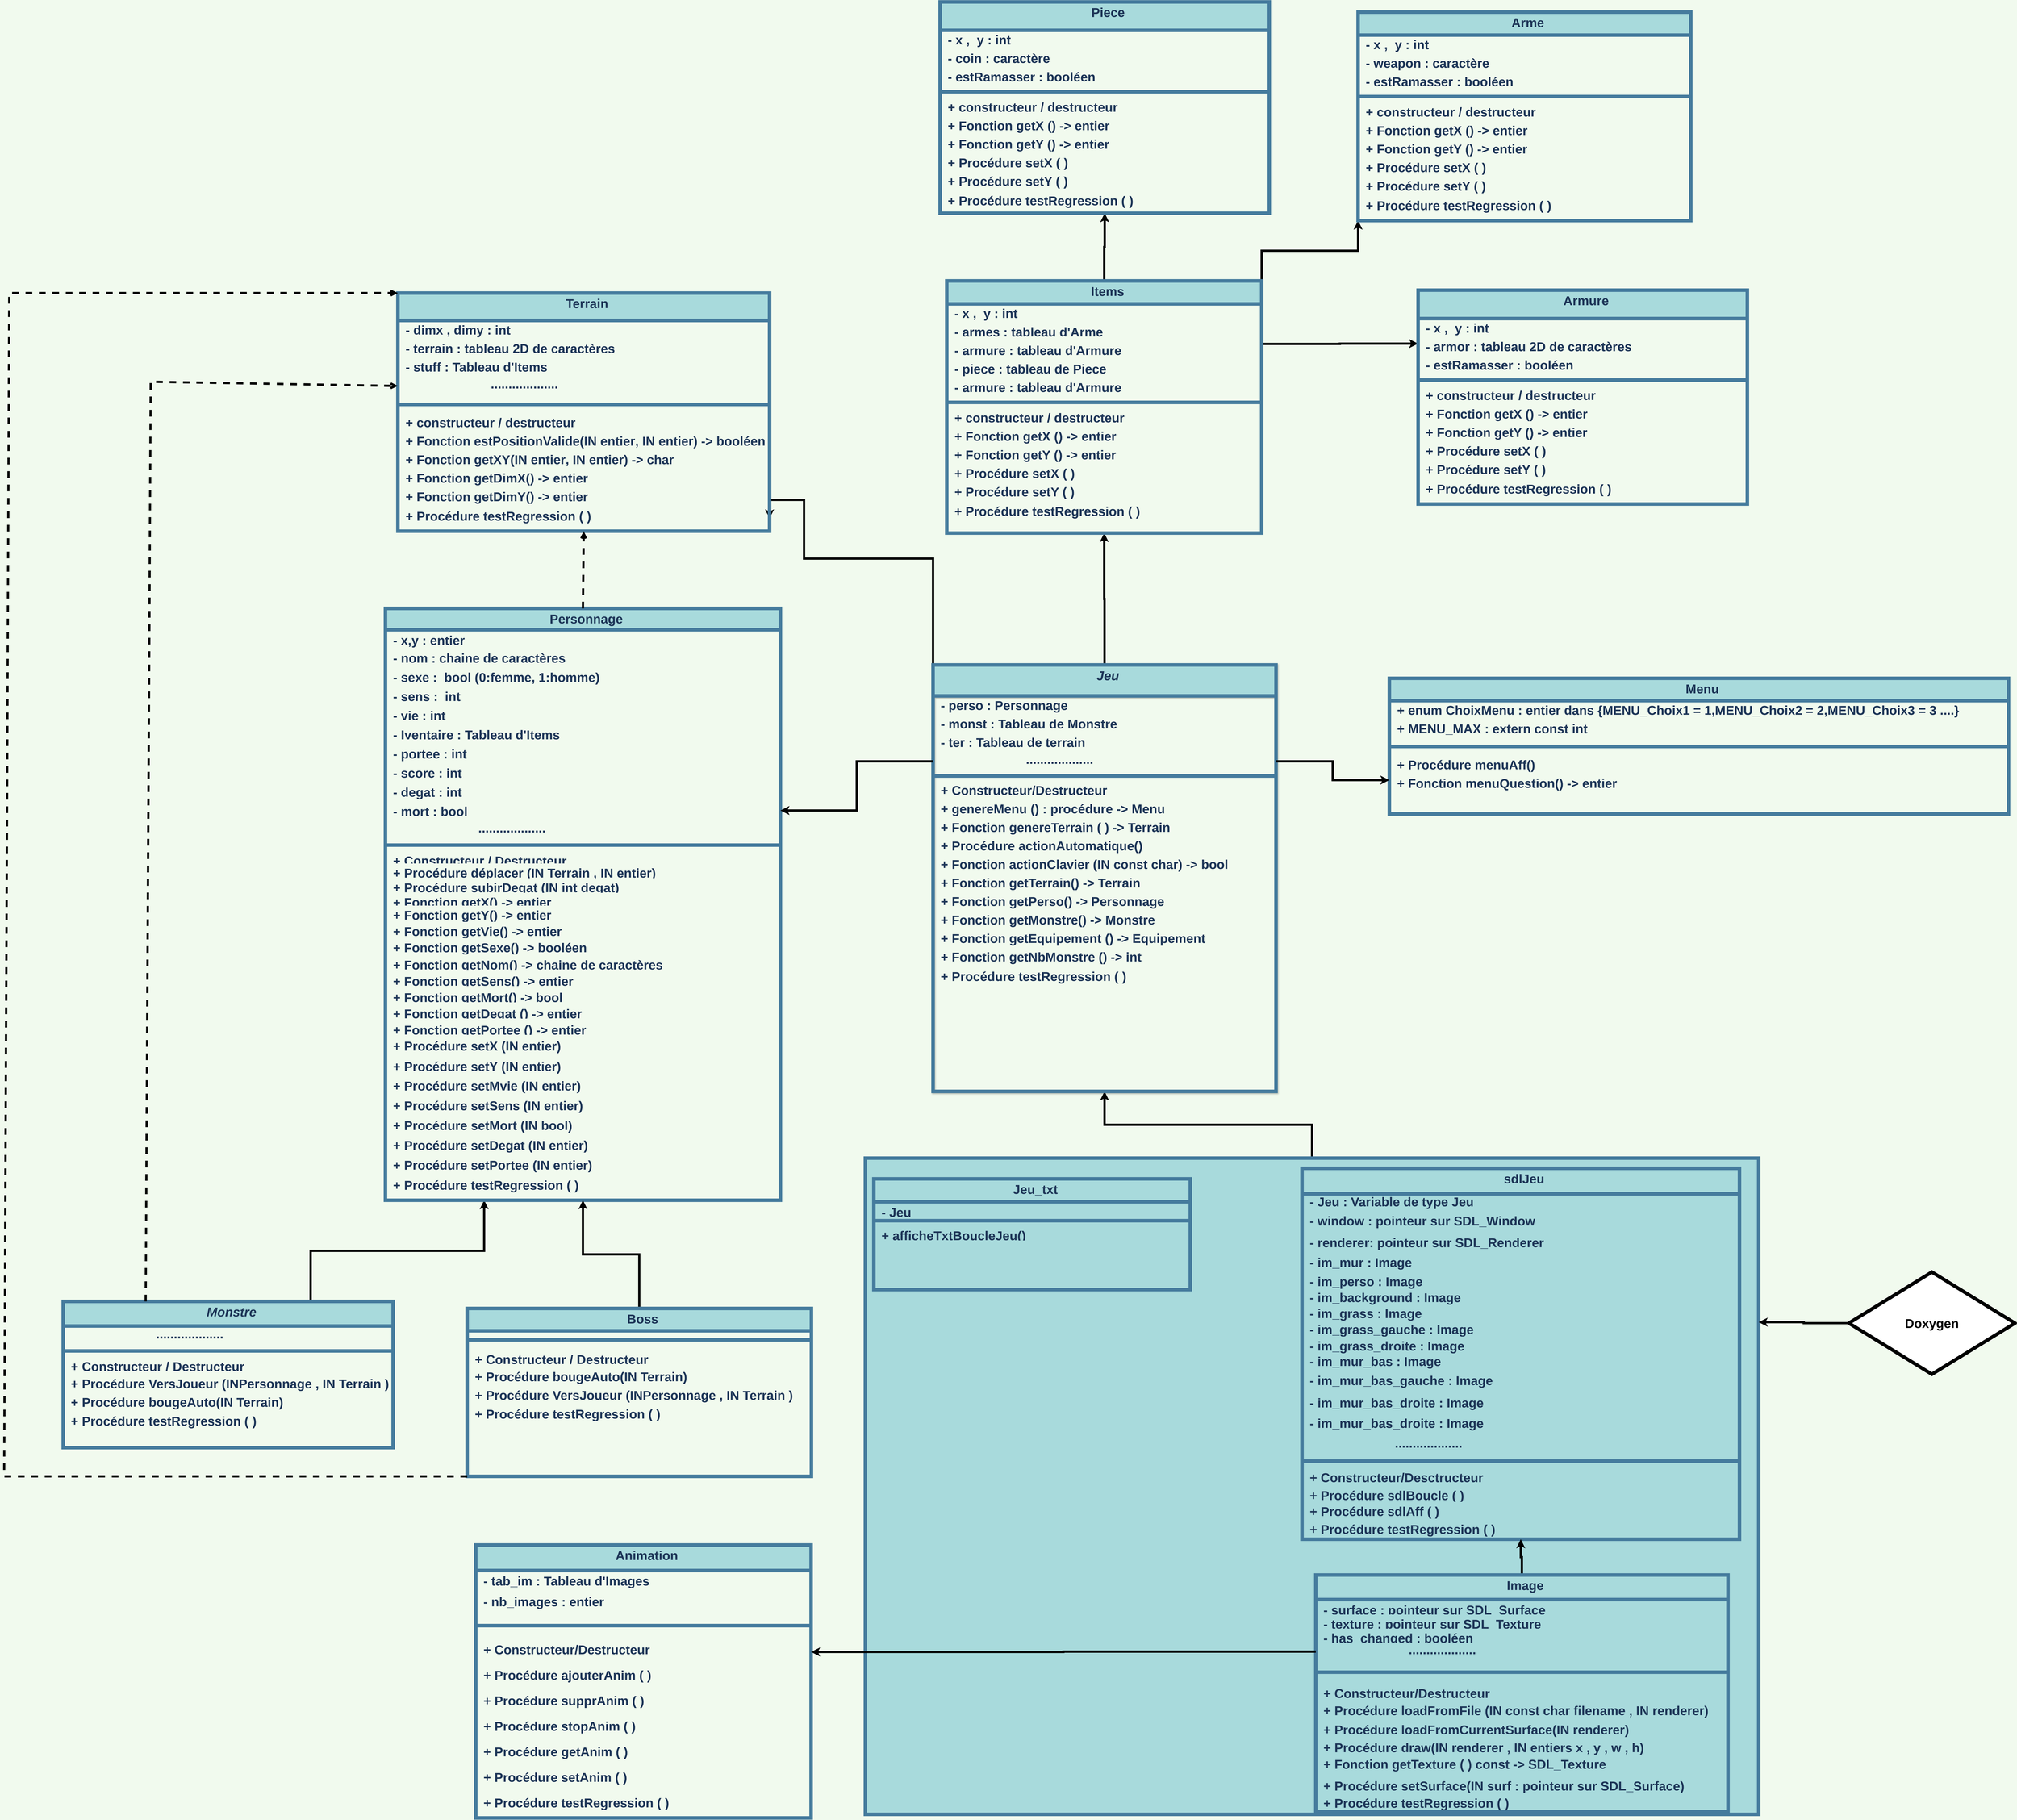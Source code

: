 <mxfile version="17.2.1" type="device" pages="2"><diagram id="C5RBs43oDa-KdzZeNtuy" name="Page-1"><mxGraphModel dx="13680" dy="9170" grid="0" gridSize="10" guides="0" tooltips="1" connect="1" arrows="0" fold="1" page="0" pageScale="1" pageWidth="1000" pageHeight="1000" background="#F1FAEE" math="0" shadow="0"><root><mxCell id="WIyWlLk6GJQsqaUBKTNV-0"/><mxCell id="WIyWlLk6GJQsqaUBKTNV-1" parent="WIyWlLk6GJQsqaUBKTNV-0"/><mxCell id="JMOoSsjpdJYFvirv0Aq_-3" style="edgeStyle=orthogonalEdgeStyle;rounded=0;orthogonalLoop=1;jettySize=auto;html=1;exitX=0.5;exitY=0;exitDx=0;exitDy=0;entryX=0.5;entryY=1;entryDx=0;entryDy=0;strokeWidth=7;" parent="WIyWlLk6GJQsqaUBKTNV-1" source="qhBG_edndNMFAqphnJtL-30" target="qhBG_edndNMFAqphnJtL-2" edge="1"><mxGeometry relative="1" as="geometry"/></mxCell><mxCell id="qhBG_edndNMFAqphnJtL-30" value="" style="rounded=0;whiteSpace=wrap;html=1;strokeWidth=11;fontSize=40;fontStyle=1;fillColor=#A8DADC;strokeColor=#457B9D;fontColor=#1D3557;spacing=3;spacingLeft=21;" parent="WIyWlLk6GJQsqaUBKTNV-1" vertex="1"><mxGeometry x="1540" y="1289" width="2797.5" height="2056" as="geometry"/></mxCell><mxCell id="Qs55-mBvS136v-V0Krpe-7" style="edgeStyle=orthogonalEdgeStyle;rounded=0;orthogonalLoop=1;jettySize=auto;html=1;exitX=0.75;exitY=0;exitDx=0;exitDy=0;entryX=0.25;entryY=1;entryDx=0;entryDy=0;strokeWidth=7;" edge="1" parent="WIyWlLk6GJQsqaUBKTNV-1" source="zkfFHV4jXpPFQw0GAbJ--0" target="zkfFHV4jXpPFQw0GAbJ--6"><mxGeometry relative="1" as="geometry"/></mxCell><mxCell id="zkfFHV4jXpPFQw0GAbJ--0" value="Monstre" style="swimlane;fontStyle=3;align=center;verticalAlign=top;childLayout=stackLayout;horizontal=1;startSize=77;horizontalStack=0;resizeParent=1;resizeLast=0;collapsible=1;marginBottom=0;rounded=0;shadow=0;strokeWidth=11;fontSize=40;fillColor=#A8DADC;strokeColor=#457B9D;fontColor=#1D3557;spacing=3;spacingLeft=21;" parent="WIyWlLk6GJQsqaUBKTNV-1" vertex="1"><mxGeometry x="-972" y="1738" width="1033" height="458" as="geometry"><mxRectangle x="230" y="140" width="160" height="26" as="alternateBounds"/></mxGeometry></mxCell><mxCell id="Td350zMWdCQGw4VjmSad-59" value="                        ..................." style="text;strokeColor=none;fillColor=none;align=left;verticalAlign=top;spacingLeft=21;spacingRight=4;overflow=hidden;rotatable=0;points=[[0,0.5],[1,0.5]];portConstraint=eastwest;strokeWidth=11;fontSize=40;fontStyle=1;fontColor=#1D3557;spacing=3;spacingTop=-8;spacingBottom=0;" parent="zkfFHV4jXpPFQw0GAbJ--0" vertex="1"><mxGeometry y="77" width="1033" height="62" as="geometry"/></mxCell><mxCell id="zkfFHV4jXpPFQw0GAbJ--4" value="" style="line;html=1;strokeWidth=11;align=left;verticalAlign=middle;spacingTop=-1;spacingLeft=21;spacingRight=3;rotatable=0;labelPosition=right;points=[];portConstraint=eastwest;fontSize=40;fontStyle=1;labelBackgroundColor=#F1FAEE;fillColor=#A8DADC;strokeColor=#457B9D;fontColor=#1D3557;spacing=3;" parent="zkfFHV4jXpPFQw0GAbJ--0" vertex="1"><mxGeometry y="139" width="1033" height="32" as="geometry"/></mxCell><mxCell id="qhBG_edndNMFAqphnJtL-63" value="+ Constructeur / Destructeur" style="text;strokeColor=none;fillColor=none;align=left;verticalAlign=top;spacingLeft=21;spacingRight=4;overflow=hidden;rotatable=0;points=[[0,0.5],[1,0.5]];portConstraint=eastwest;strokeWidth=11;fontSize=40;fontStyle=1;fontColor=#1D3557;spacing=3;" parent="zkfFHV4jXpPFQw0GAbJ--0" vertex="1"><mxGeometry y="171" width="1033" height="55" as="geometry"/></mxCell><mxCell id="L7xb2IefrMlKpJYu9-NM-72" value="+ Procédure VersJoueur (INPersonnage , IN Terrain )" style="text;html=1;align=left;verticalAlign=top;resizable=0;points=[];autosize=1;strokeColor=none;fillColor=none;fontSize=40;fontColor=#1D3557;fontStyle=1;spacing=3;spacingLeft=21;strokeWidth=11;" parent="zkfFHV4jXpPFQw0GAbJ--0" vertex="1"><mxGeometry y="226" width="1033" height="58" as="geometry"/></mxCell><mxCell id="L7xb2IefrMlKpJYu9-NM-79" value="+ Procédure&amp;nbsp;&lt;font style=&quot;font-size: 40px;&quot;&gt;&lt;span class=&quot;markedContent&quot; id=&quot;page63R_mcid23&quot; style=&quot;font-size: 40px;&quot;&gt;&lt;span style=&quot;left: 392.484px; top: 401.023px; font-family: sans-serif; transform: scaleX(0.813); font-size: 40px;&quot; dir=&quot;ltr&quot;&gt;bougeAuto&lt;/span&gt;&lt;span style=&quot;left: 451.092px; top: 401.023px; font-family: sans-serif; transform: scaleX(0.885); font-size: 40px;&quot; dir=&quot;ltr&quot;&gt;(IN Terrain)&lt;/span&gt;&lt;/span&gt;&lt;/font&gt;" style="text;html=1;align=left;verticalAlign=top;resizable=0;points=[];autosize=1;strokeColor=none;fillColor=none;fontSize=40;fontColor=#1D3557;fontStyle=1;spacing=3;spacingLeft=21;strokeWidth=11;" parent="zkfFHV4jXpPFQw0GAbJ--0" vertex="1"><mxGeometry y="284" width="1033" height="58" as="geometry"/></mxCell><mxCell id="Td350zMWdCQGw4VjmSad-47" value="+ Procédure testRegression ( )" style="text;strokeColor=none;fillColor=none;align=left;verticalAlign=top;spacingLeft=21;spacingRight=4;overflow=hidden;rotatable=0;points=[[0,0.5],[1,0.5]];portConstraint=eastwest;strokeWidth=11;fontSize=40;fontStyle=1;fontColor=#1D3557;spacing=3;" parent="zkfFHV4jXpPFQw0GAbJ--0" vertex="1"><mxGeometry y="342" width="1033" height="80" as="geometry"/></mxCell><mxCell id="zkfFHV4jXpPFQw0GAbJ--6" value="Personnage" style="swimlane;fontStyle=1;align=center;verticalAlign=top;childLayout=stackLayout;horizontal=1;startSize=67;horizontalStack=0;resizeParent=1;resizeLast=0;collapsible=1;marginBottom=0;rounded=0;shadow=0;strokeWidth=11;fontSize=40;fillColor=#A8DADC;strokeColor=#457B9D;fontColor=#1D3557;spacing=3;spacingLeft=21;" parent="WIyWlLk6GJQsqaUBKTNV-1" vertex="1"><mxGeometry x="37" y="-433" width="1237" height="1854" as="geometry"><mxRectangle x="130" y="380" width="160" height="26" as="alternateBounds"/></mxGeometry></mxCell><mxCell id="qhBG_edndNMFAqphnJtL-55" value="- x,y : entier" style="text;strokeColor=none;fillColor=none;align=left;verticalAlign=top;spacingLeft=21;spacingRight=4;overflow=hidden;rotatable=0;points=[[0,0.5],[1,0.5]];portConstraint=eastwest;strokeWidth=11;fontSize=40;fontStyle=1;fontColor=#1D3557;spacing=3;" parent="zkfFHV4jXpPFQw0GAbJ--6" vertex="1"><mxGeometry y="67" width="1237" height="56" as="geometry"/></mxCell><mxCell id="qhBG_edndNMFAqphnJtL-23" value="- nom : chaine de caractères" style="text;strokeColor=none;fillColor=none;align=left;verticalAlign=top;spacingLeft=21;spacingRight=4;overflow=hidden;rotatable=0;points=[[0,0.5],[1,0.5]];portConstraint=eastwest;strokeWidth=11;fontSize=40;fontStyle=1;fontColor=#1D3557;spacing=3;" parent="zkfFHV4jXpPFQw0GAbJ--6" vertex="1"><mxGeometry y="123" width="1237" height="60" as="geometry"/></mxCell><mxCell id="qhBG_edndNMFAqphnJtL-24" value="- sexe :  bool (0:femme, 1:homme)&#10; " style="text;strokeColor=none;fillColor=none;align=left;verticalAlign=top;spacingLeft=21;spacingRight=4;overflow=hidden;rotatable=0;points=[[0,0.5],[1,0.5]];portConstraint=eastwest;strokeWidth=11;fontSize=40;fontStyle=1;fontColor=#1D3557;spacing=3;" parent="zkfFHV4jXpPFQw0GAbJ--6" vertex="1"><mxGeometry y="183" width="1237" height="60" as="geometry"/></mxCell><mxCell id="uIGGG2SLCa-OWku3hl44-4" value="- sens :  int&#10;" style="text;strokeColor=none;fillColor=none;align=left;verticalAlign=top;spacingLeft=21;spacingRight=4;overflow=hidden;rotatable=0;points=[[0,0.5],[1,0.5]];portConstraint=eastwest;strokeWidth=11;fontSize=40;fontStyle=1;fontColor=#1D3557;spacing=3;" parent="zkfFHV4jXpPFQw0GAbJ--6" vertex="1"><mxGeometry y="243" width="1237" height="60" as="geometry"/></mxCell><mxCell id="qhBG_edndNMFAqphnJtL-25" value="- vie : int " style="text;strokeColor=none;fillColor=none;align=left;verticalAlign=top;spacingLeft=21;spacingRight=4;overflow=hidden;rotatable=0;points=[[0,0.5],[1,0.5]];portConstraint=eastwest;strokeWidth=11;fontSize=40;fontStyle=1;fontColor=#1D3557;spacing=3;" parent="zkfFHV4jXpPFQw0GAbJ--6" vertex="1"><mxGeometry y="303" width="1237" height="60" as="geometry"/></mxCell><mxCell id="L7xb2IefrMlKpJYu9-NM-57" value="- Iventaire : Tableau d'Items" style="text;strokeColor=none;fillColor=none;align=left;verticalAlign=top;spacingLeft=21;spacingRight=4;overflow=hidden;rotatable=0;points=[[0,0.5],[1,0.5]];portConstraint=eastwest;strokeWidth=11;fontSize=40;fontStyle=1;fontColor=#1D3557;spacing=3;" parent="zkfFHV4jXpPFQw0GAbJ--6" vertex="1"><mxGeometry y="363" width="1237" height="60" as="geometry"/></mxCell><mxCell id="uIGGG2SLCa-OWku3hl44-0" value="- portee : int&#10;" style="text;strokeColor=none;fillColor=none;align=left;verticalAlign=top;spacingLeft=21;spacingRight=4;overflow=hidden;rotatable=0;points=[[0,0.5],[1,0.5]];portConstraint=eastwest;strokeWidth=11;fontSize=40;fontStyle=1;fontColor=#1D3557;spacing=3;" parent="zkfFHV4jXpPFQw0GAbJ--6" vertex="1"><mxGeometry y="423" width="1237" height="60" as="geometry"/></mxCell><mxCell id="Qs55-mBvS136v-V0Krpe-9" value="- score : int&#10;" style="text;strokeColor=none;fillColor=none;align=left;verticalAlign=top;spacingLeft=21;spacingRight=4;overflow=hidden;rotatable=0;points=[[0,0.5],[1,0.5]];portConstraint=eastwest;strokeWidth=11;fontSize=40;fontStyle=1;fontColor=#1D3557;spacing=3;" vertex="1" parent="zkfFHV4jXpPFQw0GAbJ--6"><mxGeometry y="483" width="1237" height="60" as="geometry"/></mxCell><mxCell id="uIGGG2SLCa-OWku3hl44-1" value="- degat : int&#10;" style="text;strokeColor=none;fillColor=none;align=left;verticalAlign=top;spacingLeft=21;spacingRight=4;overflow=hidden;rotatable=0;points=[[0,0.5],[1,0.5]];portConstraint=eastwest;strokeWidth=11;fontSize=40;fontStyle=1;fontColor=#1D3557;spacing=3;" parent="zkfFHV4jXpPFQw0GAbJ--6" vertex="1"><mxGeometry y="543" width="1237" height="60" as="geometry"/></mxCell><mxCell id="uIGGG2SLCa-OWku3hl44-2" value="- mort : bool&#10;" style="text;strokeColor=none;fillColor=none;align=left;verticalAlign=top;spacingLeft=21;spacingRight=4;overflow=hidden;rotatable=0;points=[[0,0.5],[1,0.5]];portConstraint=eastwest;strokeWidth=11;fontSize=40;fontStyle=1;fontColor=#1D3557;spacing=3;" parent="zkfFHV4jXpPFQw0GAbJ--6" vertex="1"><mxGeometry y="603" width="1237" height="60" as="geometry"/></mxCell><mxCell id="Td350zMWdCQGw4VjmSad-60" value="                        ..................." style="text;strokeColor=none;fillColor=none;align=left;verticalAlign=top;spacingLeft=21;spacingRight=4;overflow=hidden;rotatable=0;points=[[0,0.5],[1,0.5]];portConstraint=eastwest;strokeWidth=11;fontSize=40;fontStyle=1;fontColor=#1D3557;spacing=3;spacingTop=-8;spacingBottom=0;" parent="zkfFHV4jXpPFQw0GAbJ--6" vertex="1"><mxGeometry y="663" width="1237" height="62" as="geometry"/></mxCell><mxCell id="zkfFHV4jXpPFQw0GAbJ--9" value="" style="line;html=1;strokeWidth=11;align=left;verticalAlign=middle;spacingTop=-1;spacingLeft=21;spacingRight=3;rotatable=0;labelPosition=right;points=[];portConstraint=eastwest;fontSize=40;fontStyle=1;labelBackgroundColor=#F1FAEE;fillColor=#A8DADC;strokeColor=#457B9D;fontColor=#1D3557;spacing=3;" parent="zkfFHV4jXpPFQw0GAbJ--6" vertex="1"><mxGeometry y="725" width="1237" height="33" as="geometry"/></mxCell><mxCell id="qhBG_edndNMFAqphnJtL-52" value="+ Constructeur / Destructeur" style="text;strokeColor=none;fillColor=none;align=left;verticalAlign=top;spacingLeft=21;spacingRight=4;overflow=hidden;rotatable=0;points=[[0,0.5],[1,0.5]];portConstraint=eastwest;strokeWidth=11;fontSize=40;fontStyle=1;fontColor=#1D3557;spacing=3;" parent="zkfFHV4jXpPFQw0GAbJ--6" vertex="1"><mxGeometry y="758" width="1237" height="38" as="geometry"/></mxCell><mxCell id="qhBG_edndNMFAqphnJtL-53" value="+ Procédure déplacer (IN Terrain , IN entier)" style="text;strokeColor=none;fillColor=none;align=left;verticalAlign=top;spacingLeft=21;spacingRight=4;overflow=hidden;rotatable=0;points=[[0,0.5],[1,0.5]];portConstraint=eastwest;strokeWidth=11;fontSize=40;fontStyle=1;fontColor=#1D3557;spacing=3;" parent="zkfFHV4jXpPFQw0GAbJ--6" vertex="1"><mxGeometry y="796" width="1237" height="46" as="geometry"/></mxCell><mxCell id="uIGGG2SLCa-OWku3hl44-3" value="+ Procédure subirDegat (IN int degat)" style="text;strokeColor=none;fillColor=none;align=left;verticalAlign=top;spacingLeft=21;spacingRight=4;overflow=hidden;rotatable=0;points=[[0,0.5],[1,0.5]];portConstraint=eastwest;strokeWidth=11;fontSize=40;fontStyle=1;fontColor=#1D3557;spacing=3;" parent="zkfFHV4jXpPFQw0GAbJ--6" vertex="1"><mxGeometry y="842" width="1237" height="46" as="geometry"/></mxCell><mxCell id="qhBG_edndNMFAqphnJtL-54" value="+ Fonction getX() -&gt; entier &#10;        &#10;" style="text;strokeColor=none;fillColor=none;align=left;verticalAlign=top;spacingLeft=21;spacingRight=4;overflow=hidden;rotatable=0;points=[[0,0.5],[1,0.5]];portConstraint=eastwest;strokeWidth=11;fontSize=40;fontStyle=1;fontColor=#1D3557;spacing=3;" parent="zkfFHV4jXpPFQw0GAbJ--6" vertex="1"><mxGeometry y="888" width="1237" height="40" as="geometry"/></mxCell><mxCell id="qhBG_edndNMFAqphnJtL-56" value="+ Fonction getY() -&gt; entier" style="text;strokeColor=none;fillColor=none;align=left;verticalAlign=top;spacingLeft=21;spacingRight=4;overflow=hidden;rotatable=0;points=[[0,0.5],[1,0.5]];portConstraint=eastwest;strokeWidth=11;fontSize=40;fontStyle=1;fontColor=#1D3557;spacing=3;" parent="zkfFHV4jXpPFQw0GAbJ--6" vertex="1"><mxGeometry y="928" width="1237" height="51" as="geometry"/></mxCell><mxCell id="uIGGG2SLCa-OWku3hl44-6" value="+ Fonction getVie() -&gt; entier" style="text;strokeColor=none;fillColor=none;align=left;verticalAlign=top;spacingLeft=21;spacingRight=4;overflow=hidden;rotatable=0;points=[[0,0.5],[1,0.5]];portConstraint=eastwest;strokeWidth=11;fontSize=40;fontStyle=1;fontColor=#1D3557;spacing=3;" parent="zkfFHV4jXpPFQw0GAbJ--6" vertex="1"><mxGeometry y="979" width="1237" height="51" as="geometry"/></mxCell><mxCell id="uIGGG2SLCa-OWku3hl44-7" value="+ Fonction getSexe() -&gt; booléen" style="text;strokeColor=none;fillColor=none;align=left;verticalAlign=top;spacingLeft=21;spacingRight=4;overflow=hidden;rotatable=0;points=[[0,0.5],[1,0.5]];portConstraint=eastwest;strokeWidth=11;fontSize=40;fontStyle=1;fontColor=#1D3557;spacing=3;" parent="zkfFHV4jXpPFQw0GAbJ--6" vertex="1"><mxGeometry y="1030" width="1237" height="51" as="geometry"/></mxCell><mxCell id="uIGGG2SLCa-OWku3hl44-9" value="+ Fonction getNom() -&gt; chaine de caractères" style="text;strokeColor=none;fillColor=none;align=left;verticalAlign=top;spacingLeft=21;spacingRight=4;overflow=hidden;rotatable=0;points=[[0,0.5],[1,0.5]];portConstraint=eastwest;strokeWidth=11;fontSize=40;fontStyle=1;fontColor=#1D3557;spacing=3;spacingBottom=3;spacingTop=3;" parent="zkfFHV4jXpPFQw0GAbJ--6" vertex="1"><mxGeometry y="1081" width="1237" height="51" as="geometry"/></mxCell><mxCell id="uIGGG2SLCa-OWku3hl44-10" value="+ Fonction getSens() -&gt; entier" style="text;strokeColor=none;fillColor=none;align=left;verticalAlign=top;spacingLeft=21;spacingRight=4;overflow=hidden;rotatable=0;points=[[0,0.5],[1,0.5]];portConstraint=eastwest;strokeWidth=11;fontSize=40;fontStyle=1;fontColor=#1D3557;spacing=3;spacingBottom=3;spacingTop=3;" parent="zkfFHV4jXpPFQw0GAbJ--6" vertex="1"><mxGeometry y="1132" width="1237" height="51" as="geometry"/></mxCell><mxCell id="uIGGG2SLCa-OWku3hl44-11" value="+ Fonction getMort() -&gt; bool" style="text;strokeColor=none;fillColor=none;align=left;verticalAlign=top;spacingLeft=21;spacingRight=4;overflow=hidden;rotatable=0;points=[[0,0.5],[1,0.5]];portConstraint=eastwest;strokeWidth=11;fontSize=40;fontStyle=1;fontColor=#1D3557;spacing=3;spacingBottom=3;spacingTop=3;" parent="zkfFHV4jXpPFQw0GAbJ--6" vertex="1"><mxGeometry y="1183" width="1237" height="51" as="geometry"/></mxCell><mxCell id="uIGGG2SLCa-OWku3hl44-12" value="+ Fonction getDegat () -&gt; entier" style="text;strokeColor=none;fillColor=none;align=left;verticalAlign=top;spacingLeft=21;spacingRight=4;overflow=hidden;rotatable=0;points=[[0,0.5],[1,0.5]];portConstraint=eastwest;strokeWidth=11;fontSize=40;fontStyle=1;fontColor=#1D3557;spacing=3;spacingBottom=3;spacingTop=3;" parent="zkfFHV4jXpPFQw0GAbJ--6" vertex="1"><mxGeometry y="1234" width="1237" height="51" as="geometry"/></mxCell><mxCell id="uIGGG2SLCa-OWku3hl44-13" value="+ Fonction getPortee () -&gt; entier" style="text;strokeColor=none;fillColor=none;align=left;verticalAlign=top;spacingLeft=21;spacingRight=4;overflow=hidden;rotatable=0;points=[[0,0.5],[1,0.5]];portConstraint=eastwest;strokeWidth=11;fontSize=40;fontStyle=1;fontColor=#1D3557;spacing=3;spacingBottom=3;spacingTop=3;" parent="zkfFHV4jXpPFQw0GAbJ--6" vertex="1"><mxGeometry y="1285" width="1237" height="51" as="geometry"/></mxCell><mxCell id="uIGGG2SLCa-OWku3hl44-32" value="+ Procédure set&lt;font style=&quot;font-size: 40px;&quot;&gt;&lt;span class=&quot;markedContent&quot; id=&quot;page63R_mcid23&quot; style=&quot;font-size: 40px;&quot;&gt;&lt;span style=&quot;left: 392.484px; top: 401.023px; font-family: sans-serif; transform: scaleX(0.813); font-size: 40px;&quot; dir=&quot;ltr&quot;&gt;X (IN entier)&amp;nbsp;&lt;/span&gt;&lt;span style=&quot;left: 451.092px; top: 401.023px; font-family: sans-serif; transform: scaleX(0.885); font-size: 40px;&quot; dir=&quot;ltr&quot;&gt;&lt;br style=&quot;font-size: 40px;&quot;&gt;&lt;/span&gt;&lt;/span&gt;&lt;/font&gt;" style="text;html=1;align=left;verticalAlign=top;resizable=0;points=[];autosize=1;strokeColor=none;fillColor=none;fontSize=40;fontColor=#1D3557;fontStyle=1;spacing=3;spacingLeft=21;spacingBottom=3;spacingTop=3;strokeWidth=11;" parent="zkfFHV4jXpPFQw0GAbJ--6" vertex="1"><mxGeometry y="1336" width="1237" height="64" as="geometry"/></mxCell><mxCell id="uIGGG2SLCa-OWku3hl44-33" value="+ Procédure&amp;nbsp;setY&lt;font style=&quot;font-size: 40px;&quot;&gt;&lt;span class=&quot;markedContent&quot; id=&quot;page63R_mcid23&quot; style=&quot;font-size: 40px;&quot;&gt;&lt;span style=&quot;left: 392.484px; top: 401.023px; font-family: sans-serif; transform: scaleX(0.813); font-size: 40px;&quot; dir=&quot;ltr&quot;&gt;&amp;nbsp;(IN entier)&amp;nbsp;&lt;/span&gt;&lt;span style=&quot;left: 451.092px; top: 401.023px; font-family: sans-serif; transform: scaleX(0.885); font-size: 40px;&quot; dir=&quot;ltr&quot;&gt;&lt;br style=&quot;font-size: 40px;&quot;&gt;&lt;/span&gt;&lt;/span&gt;&lt;/font&gt;" style="text;html=1;align=left;verticalAlign=top;resizable=0;points=[];autosize=1;strokeColor=none;fillColor=none;fontSize=40;fontColor=#1D3557;fontStyle=1;spacing=3;spacingLeft=21;spacingBottom=3;spacingTop=3;strokeWidth=11;" parent="zkfFHV4jXpPFQw0GAbJ--6" vertex="1"><mxGeometry y="1400" width="1237" height="64" as="geometry"/></mxCell><mxCell id="uIGGG2SLCa-OWku3hl44-34" value="+ Procédure&amp;nbsp;setMvie&lt;font style=&quot;font-size: 40px;&quot;&gt;&lt;span class=&quot;markedContent&quot; id=&quot;page63R_mcid23&quot; style=&quot;font-size: 40px;&quot;&gt;&lt;span style=&quot;left: 392.484px; top: 401.023px; font-family: sans-serif; transform: scaleX(0.813); font-size: 40px;&quot; dir=&quot;ltr&quot;&gt;&amp;nbsp;(IN entier)&lt;/span&gt;&lt;span style=&quot;left: 451.092px; top: 401.023px; font-family: sans-serif; transform: scaleX(0.885); font-size: 40px;&quot; dir=&quot;ltr&quot;&gt;&lt;br style=&quot;font-size: 40px;&quot;&gt;&lt;/span&gt;&lt;/span&gt;&lt;/font&gt;" style="text;html=1;align=left;verticalAlign=top;resizable=0;points=[];autosize=1;strokeColor=none;fillColor=none;fontSize=40;fontColor=#1D3557;fontStyle=1;spacing=3;spacingLeft=21;perimeterSpacing=1;spacingTop=0;spacingBottom=4;strokeWidth=11;" parent="zkfFHV4jXpPFQw0GAbJ--6" vertex="1"><mxGeometry y="1464" width="1237" height="62" as="geometry"/></mxCell><mxCell id="uIGGG2SLCa-OWku3hl44-35" value="+ Procédure&amp;nbsp;setSens&lt;font style=&quot;font-size: 40px;&quot;&gt;&lt;span class=&quot;markedContent&quot; id=&quot;page63R_mcid23&quot; style=&quot;font-size: 40px;&quot;&gt;&lt;span style=&quot;left: 392.484px; top: 401.023px; font-family: sans-serif; transform: scaleX(0.813); font-size: 40px;&quot; dir=&quot;ltr&quot;&gt;&amp;nbsp;(IN entier)&lt;/span&gt;&lt;span style=&quot;left: 451.092px; top: 401.023px; font-family: sans-serif; transform: scaleX(0.885); font-size: 40px;&quot; dir=&quot;ltr&quot;&gt;&lt;br style=&quot;font-size: 40px;&quot;&gt;&lt;/span&gt;&lt;/span&gt;&lt;/font&gt;" style="text;html=1;align=left;verticalAlign=top;resizable=0;points=[];autosize=1;strokeColor=none;fillColor=none;fontSize=40;fontColor=#1D3557;fontStyle=1;spacing=3;spacingLeft=21;perimeterSpacing=1;spacingTop=0;spacingBottom=4;strokeWidth=11;" parent="zkfFHV4jXpPFQw0GAbJ--6" vertex="1"><mxGeometry y="1526" width="1237" height="62" as="geometry"/></mxCell><mxCell id="uIGGG2SLCa-OWku3hl44-36" value="+ Procédure&amp;nbsp;setMort&lt;font style=&quot;font-size: 40px;&quot;&gt;&lt;span class=&quot;markedContent&quot; id=&quot;page63R_mcid23&quot; style=&quot;font-size: 40px;&quot;&gt;&lt;span style=&quot;left: 392.484px; top: 401.023px; font-family: sans-serif; transform: scaleX(0.813); font-size: 40px;&quot; dir=&quot;ltr&quot;&gt;&amp;nbsp;(IN bool)&amp;nbsp;&lt;/span&gt;&lt;span style=&quot;left: 451.092px; top: 401.023px; font-family: sans-serif; transform: scaleX(0.885); font-size: 40px;&quot; dir=&quot;ltr&quot;&gt;&lt;br style=&quot;font-size: 40px;&quot;&gt;&lt;/span&gt;&lt;/span&gt;&lt;/font&gt;" style="text;html=1;align=left;verticalAlign=top;resizable=0;points=[];autosize=1;strokeColor=none;fillColor=none;fontSize=40;fontColor=#1D3557;fontStyle=1;spacing=3;spacingLeft=21;perimeterSpacing=1;spacingTop=0;spacingBottom=4;strokeWidth=11;" parent="zkfFHV4jXpPFQw0GAbJ--6" vertex="1"><mxGeometry y="1588" width="1237" height="62" as="geometry"/></mxCell><mxCell id="uIGGG2SLCa-OWku3hl44-37" value="+ Procédure&amp;nbsp;setDegat&lt;font style=&quot;font-size: 40px;&quot;&gt;&lt;span class=&quot;markedContent&quot; id=&quot;page63R_mcid23&quot; style=&quot;font-size: 40px;&quot;&gt;&lt;span style=&quot;left: 392.484px; top: 401.023px; font-family: sans-serif; transform: scaleX(0.813); font-size: 40px;&quot; dir=&quot;ltr&quot;&gt;&amp;nbsp;(IN entier)&amp;nbsp;&lt;/span&gt;&lt;span style=&quot;left: 451.092px; top: 401.023px; font-family: sans-serif; transform: scaleX(0.885); font-size: 40px;&quot; dir=&quot;ltr&quot;&gt;&lt;br style=&quot;font-size: 40px;&quot;&gt;&lt;/span&gt;&lt;/span&gt;&lt;/font&gt;" style="text;html=1;align=left;verticalAlign=top;resizable=0;points=[];autosize=1;strokeColor=none;fillColor=none;fontSize=40;fontColor=#1D3557;fontStyle=1;spacing=3;spacingLeft=21;perimeterSpacing=1;spacingTop=0;spacingBottom=4;strokeWidth=11;" parent="zkfFHV4jXpPFQw0GAbJ--6" vertex="1"><mxGeometry y="1650" width="1237" height="62" as="geometry"/></mxCell><mxCell id="uIGGG2SLCa-OWku3hl44-38" value="+ Procédure&amp;nbsp;setPortee&lt;font style=&quot;font-size: 40px;&quot;&gt;&lt;span class=&quot;markedContent&quot; id=&quot;page63R_mcid23&quot; style=&quot;font-size: 40px;&quot;&gt;&lt;span style=&quot;left: 392.484px; top: 401.023px; font-family: sans-serif; transform: scaleX(0.813); font-size: 40px;&quot; dir=&quot;ltr&quot;&gt;&amp;nbsp;(IN entier)&amp;nbsp;&lt;/span&gt;&lt;span style=&quot;left: 451.092px; top: 401.023px; font-family: sans-serif; transform: scaleX(0.885); font-size: 40px;&quot; dir=&quot;ltr&quot;&gt;&lt;br style=&quot;font-size: 40px;&quot;&gt;&lt;/span&gt;&lt;/span&gt;&lt;/font&gt;" style="text;html=1;align=left;verticalAlign=top;resizable=0;points=[];autosize=1;strokeColor=none;fillColor=none;fontSize=40;fontColor=#1D3557;fontStyle=1;spacing=3;spacingLeft=21;perimeterSpacing=1;spacingTop=0;spacingBottom=4;strokeWidth=11;" parent="zkfFHV4jXpPFQw0GAbJ--6" vertex="1"><mxGeometry y="1712" width="1237" height="62" as="geometry"/></mxCell><mxCell id="Td350zMWdCQGw4VjmSad-48" value="+ Procédure testRegression ( )" style="text;strokeColor=none;fillColor=none;align=left;verticalAlign=top;spacingLeft=21;spacingRight=4;overflow=hidden;rotatable=0;points=[[0,0.5],[1,0.5]];portConstraint=eastwest;strokeWidth=11;fontSize=40;fontStyle=1;fontColor=#1D3557;spacing=3;" parent="zkfFHV4jXpPFQw0GAbJ--6" vertex="1"><mxGeometry y="1774" width="1237" height="80" as="geometry"/></mxCell><mxCell id="JMOoSsjpdJYFvirv0Aq_-5" style="edgeStyle=orthogonalEdgeStyle;rounded=0;orthogonalLoop=1;jettySize=auto;html=1;exitX=0.5;exitY=0;exitDx=0;exitDy=0;entryX=0.5;entryY=1;entryDx=0;entryDy=0;strokeWidth=7;" parent="WIyWlLk6GJQsqaUBKTNV-1" source="qhBG_edndNMFAqphnJtL-2" target="qhBG_edndNMFAqphnJtL-8" edge="1"><mxGeometry relative="1" as="geometry"/></mxCell><mxCell id="JMOoSsjpdJYFvirv0Aq_-7" style="edgeStyle=orthogonalEdgeStyle;rounded=0;orthogonalLoop=1;jettySize=auto;html=1;exitX=0;exitY=0;exitDx=0;exitDy=0;entryX=1;entryY=0.5;entryDx=0;entryDy=0;strokeWidth=7;" parent="WIyWlLk6GJQsqaUBKTNV-1" source="qhBG_edndNMFAqphnJtL-2" target="Td350zMWdCQGw4VjmSad-54" edge="1"><mxGeometry relative="1" as="geometry"><Array as="points"><mxPoint x="1752" y="-589"/><mxPoint x="1348" y="-589"/><mxPoint x="1348" y="-773"/></Array></mxGeometry></mxCell><mxCell id="qhBG_edndNMFAqphnJtL-2" value="Jeu" style="swimlane;fontStyle=3;align=center;verticalAlign=top;childLayout=stackLayout;horizontal=1;startSize=97;horizontalStack=0;resizeParent=1;resizeLast=0;collapsible=1;marginBottom=0;rounded=0;shadow=1;strokeWidth=11;fontSize=41;fillColor=#A8DADC;strokeColor=#457B9D;fontColor=#1D3557;glass=0;sketch=0;spacing=3;spacingLeft=21;" parent="WIyWlLk6GJQsqaUBKTNV-1" vertex="1"><mxGeometry x="1752" y="-256" width="1074" height="1336" as="geometry"><mxRectangle x="230" y="140" width="160" height="26" as="alternateBounds"/></mxGeometry></mxCell><mxCell id="qhBG_edndNMFAqphnJtL-43" value="&lt;span style=&quot;font-size: 40px;&quot;&gt;- perso : Personnage&lt;/span&gt;" style="text;html=1;align=left;verticalAlign=middle;resizable=0;points=[];autosize=1;strokeColor=none;fillColor=none;strokeWidth=11;fontSize=40;fontStyle=1;fontColor=#1D3557;rounded=0;shadow=0;spacing=3;spacingLeft=21;" parent="qhBG_edndNMFAqphnJtL-2" vertex="1"><mxGeometry y="97" width="1074" height="58" as="geometry"/></mxCell><mxCell id="qhBG_edndNMFAqphnJtL-46" value="&lt;span style=&quot;font-size: 40px;&quot;&gt;- monst : Tableau de Monstre&lt;/span&gt;" style="text;html=1;align=left;verticalAlign=middle;resizable=0;points=[];autosize=1;strokeColor=none;fillColor=none;strokeWidth=11;fontSize=40;fontStyle=1;fontColor=#1D3557;spacing=3;spacingLeft=21;" parent="qhBG_edndNMFAqphnJtL-2" vertex="1"><mxGeometry y="155" width="1074" height="58" as="geometry"/></mxCell><mxCell id="qhBG_edndNMFAqphnJtL-65" value="&lt;span style=&quot;font-size: 40px;&quot;&gt;- ter : Tableau de terrain&amp;nbsp; &lt;br style=&quot;font-size: 40px;&quot;&gt;&lt;/span&gt;" style="text;html=1;align=left;verticalAlign=middle;resizable=0;points=[];autosize=1;strokeColor=none;fillColor=none;strokeWidth=11;fontSize=40;fontStyle=1;fontColor=#1D3557;spacing=3;spacingLeft=21;" parent="qhBG_edndNMFAqphnJtL-2" vertex="1"><mxGeometry y="213" width="1074" height="58" as="geometry"/></mxCell><mxCell id="Td350zMWdCQGw4VjmSad-61" value="                        ..................." style="text;strokeColor=none;fillColor=none;align=left;verticalAlign=top;spacingLeft=21;spacingRight=4;overflow=hidden;rotatable=0;points=[[0,0.5],[1,0.5]];portConstraint=eastwest;strokeWidth=11;fontSize=40;fontStyle=1;fontColor=#1D3557;spacing=3;spacingTop=-8;spacingBottom=0;" parent="qhBG_edndNMFAqphnJtL-2" vertex="1"><mxGeometry y="271" width="1074" height="62" as="geometry"/></mxCell><mxCell id="qhBG_edndNMFAqphnJtL-3" value="" style="line;html=1;strokeWidth=11;align=left;verticalAlign=middle;spacingTop=-1;spacingLeft=21;spacingRight=3;rotatable=0;labelPosition=right;points=[];portConstraint=eastwest;fontSize=40;fontStyle=1;labelBackgroundColor=#F1FAEE;fillColor=#A8DADC;strokeColor=#457B9D;fontColor=#1D3557;spacing=3;" parent="qhBG_edndNMFAqphnJtL-2" vertex="1"><mxGeometry y="333" width="1074" height="30" as="geometry"/></mxCell><mxCell id="L7xb2IefrMlKpJYu9-NM-14" value="&lt;span style=&quot;font-size: 40px;&quot;&gt;+ Constructeur/Destructeur&lt;/span&gt;" style="text;html=1;align=left;verticalAlign=middle;resizable=0;points=[];autosize=1;strokeColor=none;fillColor=none;strokeWidth=11;fontSize=40;fontStyle=1;fontColor=#1D3557;spacing=3;spacingLeft=21;" parent="qhBG_edndNMFAqphnJtL-2" vertex="1"><mxGeometry y="363" width="1074" height="58" as="geometry"/></mxCell><mxCell id="L7xb2IefrMlKpJYu9-NM-20" value="&lt;span style=&quot;font-size: 40px;&quot;&gt;+ genereMenu () : procédure -&amp;gt; Menu&lt;br style=&quot;font-size: 40px;&quot;&gt;&lt;/span&gt;" style="text;html=1;align=left;verticalAlign=middle;resizable=0;points=[];autosize=1;strokeColor=none;fillColor=none;strokeWidth=11;fontSize=40;fontStyle=1;fontColor=#1D3557;spacing=3;spacingLeft=21;" parent="qhBG_edndNMFAqphnJtL-2" vertex="1"><mxGeometry y="421" width="1074" height="58" as="geometry"/></mxCell><mxCell id="9XNsOaWgGKROx35x1U4A-5" value="&lt;span style=&quot;font-size: 40px&quot;&gt;+ Fonction genereTerrain ( ) -&amp;gt; Terrain&lt;br style=&quot;font-size: 40px&quot;&gt;&lt;/span&gt;" style="text;html=1;align=left;verticalAlign=middle;resizable=0;points=[];autosize=1;strokeColor=none;fillColor=none;strokeWidth=11;fontSize=40;fontStyle=1;fontColor=#1D3557;spacing=3;spacingLeft=21;" parent="qhBG_edndNMFAqphnJtL-2" vertex="1"><mxGeometry y="479" width="1074" height="58" as="geometry"/></mxCell><mxCell id="L7xb2IefrMlKpJYu9-NM-15" value="&lt;span style=&quot;font-size: 40px;&quot;&gt;+&amp;nbsp;&lt;/span&gt;Procédure&lt;span style=&quot;font-size: 40px;&quot;&gt;&amp;nbsp;actionAutomatique()&lt;/span&gt;" style="text;html=1;align=left;verticalAlign=middle;resizable=0;points=[];autosize=1;strokeColor=none;fillColor=none;strokeWidth=11;fontSize=40;fontStyle=1;fontColor=#1D3557;spacing=3;spacingLeft=21;" parent="qhBG_edndNMFAqphnJtL-2" vertex="1"><mxGeometry y="537" width="1074" height="58" as="geometry"/></mxCell><mxCell id="L7xb2IefrMlKpJYu9-NM-16" value="&lt;span style=&quot;font-size: 40px;&quot;&gt;+ Fonction actionClavier (IN const char) -&amp;gt; bool&amp;nbsp;&lt;br style=&quot;font-size: 40px;&quot;&gt;&lt;/span&gt;" style="text;html=1;align=left;verticalAlign=middle;resizable=0;points=[];autosize=1;strokeColor=none;fillColor=none;strokeWidth=11;fontSize=40;fontStyle=1;fontColor=#1D3557;spacing=3;spacingLeft=21;" parent="qhBG_edndNMFAqphnJtL-2" vertex="1"><mxGeometry y="595" width="1074" height="58" as="geometry"/></mxCell><mxCell id="L7xb2IefrMlKpJYu9-NM-17" value="&lt;span style=&quot;font-size: 40px;&quot;&gt;+ Fonction getTerrain() -&amp;gt; Terrain&lt;br style=&quot;font-size: 40px;&quot;&gt;&lt;/span&gt;" style="text;html=1;align=left;verticalAlign=middle;resizable=0;points=[];autosize=1;strokeColor=none;fillColor=none;strokeWidth=11;fontSize=40;fontStyle=1;fontColor=#1D3557;spacing=3;spacingLeft=21;" parent="qhBG_edndNMFAqphnJtL-2" vertex="1"><mxGeometry y="653" width="1074" height="58" as="geometry"/></mxCell><mxCell id="L7xb2IefrMlKpJYu9-NM-18" value="&lt;span style=&quot;font-size: 40px;&quot;&gt;+ Fonction getPerso() -&amp;gt; Personnage&amp;nbsp; &lt;br style=&quot;font-size: 40px;&quot;&gt;&lt;/span&gt;" style="text;html=1;align=left;verticalAlign=middle;resizable=0;points=[];autosize=1;strokeColor=none;fillColor=none;strokeWidth=11;fontSize=40;fontStyle=1;fontColor=#1D3557;spacing=3;spacingLeft=21;" parent="qhBG_edndNMFAqphnJtL-2" vertex="1"><mxGeometry y="711" width="1074" height="58" as="geometry"/></mxCell><mxCell id="uIGGG2SLCa-OWku3hl44-39" value="&lt;span style=&quot;font-size: 40px;&quot;&gt;+ Fonction getMonstre() -&amp;gt; Monstre&lt;br style=&quot;font-size: 40px;&quot;&gt;&lt;/span&gt;" style="text;html=1;align=left;verticalAlign=middle;resizable=0;points=[];autosize=1;strokeColor=none;fillColor=none;strokeWidth=11;fontSize=40;fontStyle=1;fontColor=#1D3557;spacing=3;spacingLeft=21;" parent="qhBG_edndNMFAqphnJtL-2" vertex="1"><mxGeometry y="769" width="1074" height="58" as="geometry"/></mxCell><mxCell id="uIGGG2SLCa-OWku3hl44-40" value="&lt;span style=&quot;font-size: 40px;&quot;&gt;+ Fonction getEquipement () -&amp;gt; Equipement&lt;br style=&quot;font-size: 40px;&quot;&gt;&lt;/span&gt;" style="text;html=1;align=left;verticalAlign=middle;resizable=0;points=[];autosize=1;strokeColor=none;fillColor=none;strokeWidth=11;fontSize=40;fontStyle=1;fontColor=#1D3557;spacing=3;spacingLeft=21;" parent="qhBG_edndNMFAqphnJtL-2" vertex="1"><mxGeometry y="827" width="1074" height="58" as="geometry"/></mxCell><mxCell id="uIGGG2SLCa-OWku3hl44-41" value="&lt;span style=&quot;font-size: 40px;&quot;&gt;+ Fonction getNbMonstre () -&amp;gt; int&lt;br style=&quot;font-size: 40px;&quot;&gt;&lt;/span&gt;" style="text;html=1;align=left;verticalAlign=middle;resizable=0;points=[];autosize=1;strokeColor=none;fillColor=none;strokeWidth=11;fontSize=40;fontStyle=1;fontColor=#1D3557;spacing=3;spacingLeft=21;" parent="qhBG_edndNMFAqphnJtL-2" vertex="1"><mxGeometry y="885" width="1074" height="58" as="geometry"/></mxCell><mxCell id="Td350zMWdCQGw4VjmSad-49" value="+ Procédure testRegression ( )" style="text;strokeColor=none;fillColor=none;align=left;verticalAlign=top;spacingLeft=21;spacingRight=4;overflow=hidden;rotatable=0;points=[[0,0.5],[1,0.5]];portConstraint=eastwest;strokeWidth=11;fontSize=40;fontStyle=1;fontColor=#1D3557;spacing=3;" parent="qhBG_edndNMFAqphnJtL-2" vertex="1"><mxGeometry y="943" width="1074" height="80" as="geometry"/></mxCell><mxCell id="Qs55-mBvS136v-V0Krpe-3" style="edgeStyle=orthogonalEdgeStyle;rounded=0;orthogonalLoop=1;jettySize=auto;html=1;exitX=0.5;exitY=0;exitDx=0;exitDy=0;entryX=0.5;entryY=1;entryDx=0;entryDy=0;strokeWidth=7;" edge="1" parent="WIyWlLk6GJQsqaUBKTNV-1" source="qhBG_edndNMFAqphnJtL-8" target="gxjSGegzUPDtyvPezF4_-24"><mxGeometry relative="1" as="geometry"/></mxCell><mxCell id="Qs55-mBvS136v-V0Krpe-5" style="edgeStyle=orthogonalEdgeStyle;rounded=0;orthogonalLoop=1;jettySize=auto;html=1;exitX=1;exitY=0;exitDx=0;exitDy=0;entryX=0;entryY=1;entryDx=0;entryDy=0;strokeWidth=7;" edge="1" parent="WIyWlLk6GJQsqaUBKTNV-1" source="qhBG_edndNMFAqphnJtL-8" target="gxjSGegzUPDtyvPezF4_-0"><mxGeometry relative="1" as="geometry"/></mxCell><mxCell id="Qs55-mBvS136v-V0Krpe-6" style="edgeStyle=orthogonalEdgeStyle;rounded=0;orthogonalLoop=1;jettySize=auto;html=1;exitX=1;exitY=0.25;exitDx=0;exitDy=0;entryX=0;entryY=0.25;entryDx=0;entryDy=0;strokeWidth=7;" edge="1" parent="WIyWlLk6GJQsqaUBKTNV-1" source="qhBG_edndNMFAqphnJtL-8" target="gxjSGegzUPDtyvPezF4_-12"><mxGeometry relative="1" as="geometry"/></mxCell><mxCell id="qhBG_edndNMFAqphnJtL-8" value="Items" style="swimlane;fontStyle=1;align=center;verticalAlign=top;childLayout=stackLayout;horizontal=1;startSize=72;horizontalStack=0;resizeParent=1;resizeLast=0;collapsible=1;marginBottom=0;rounded=0;shadow=0;strokeWidth=11;fontSize=40;fillColor=#A8DADC;strokeColor=#457B9D;fontColor=#1D3557;spacing=3;spacingLeft=21;" parent="WIyWlLk6GJQsqaUBKTNV-1" vertex="1"><mxGeometry x="1795" y="-1459" width="986" height="790" as="geometry"><mxRectangle x="550" y="140" width="160" height="26" as="alternateBounds"/></mxGeometry></mxCell><mxCell id="L7xb2IefrMlKpJYu9-NM-44" value="- x ,&amp;nbsp; y : int " style="text;html=1;align=left;verticalAlign=middle;resizable=0;points=[];autosize=1;strokeColor=none;fillColor=none;fontSize=40;fontColor=#1D3557;fontStyle=1;spacing=3;spacingLeft=21;strokeWidth=11;spacingRight=-11;" parent="qhBG_edndNMFAqphnJtL-8" vertex="1"><mxGeometry y="72" width="986" height="58" as="geometry"/></mxCell><mxCell id="9XNsOaWgGKROx35x1U4A-1" value="- armes : tableau d'Arme" style="text;html=1;align=left;verticalAlign=middle;resizable=0;points=[];autosize=1;strokeColor=none;fillColor=none;fontSize=40;fontColor=#1D3557;fontStyle=1;spacing=3;spacingLeft=21;strokeWidth=11;spacingRight=-11;" parent="qhBG_edndNMFAqphnJtL-8" vertex="1"><mxGeometry y="130" width="986" height="58" as="geometry"/></mxCell><mxCell id="9XNsOaWgGKROx35x1U4A-2" value="- armure : tableau d'Armure" style="text;html=1;align=left;verticalAlign=middle;resizable=0;points=[];autosize=1;strokeColor=none;fillColor=none;fontSize=40;fontColor=#1D3557;fontStyle=1;spacing=3;spacingLeft=21;strokeWidth=11;spacingRight=-11;" parent="qhBG_edndNMFAqphnJtL-8" vertex="1"><mxGeometry y="188" width="986" height="58" as="geometry"/></mxCell><mxCell id="Qs55-mBvS136v-V0Krpe-0" value="- piece : tableau de Piece" style="text;html=1;align=left;verticalAlign=middle;resizable=0;points=[];autosize=1;strokeColor=none;fillColor=none;fontSize=40;fontColor=#1D3557;fontStyle=1;spacing=3;spacingLeft=21;strokeWidth=11;spacingRight=-11;" vertex="1" parent="qhBG_edndNMFAqphnJtL-8"><mxGeometry y="246" width="986" height="58" as="geometry"/></mxCell><mxCell id="Qs55-mBvS136v-V0Krpe-1" value="- armure : tableau d'Armure" style="text;html=1;align=left;verticalAlign=middle;resizable=0;points=[];autosize=1;strokeColor=none;fillColor=none;fontSize=40;fontColor=#1D3557;fontStyle=1;spacing=3;spacingLeft=21;strokeWidth=11;spacingRight=-11;" vertex="1" parent="qhBG_edndNMFAqphnJtL-8"><mxGeometry y="304" width="986" height="58" as="geometry"/></mxCell><mxCell id="qhBG_edndNMFAqphnJtL-9" value="" style="line;html=1;strokeWidth=11;align=left;verticalAlign=middle;spacingTop=-1;spacingLeft=21;spacingRight=3;rotatable=0;labelPosition=right;points=[];portConstraint=eastwest;fontSize=40;fontStyle=1;labelBackgroundColor=#F1FAEE;fillColor=#A8DADC;strokeColor=#457B9D;fontColor=#1D3557;spacing=3;" parent="qhBG_edndNMFAqphnJtL-8" vertex="1"><mxGeometry y="362" width="986" height="37" as="geometry"/></mxCell><mxCell id="L7xb2IefrMlKpJYu9-NM-47" value="+ constructeur / destructeur" style="text;html=1;align=left;verticalAlign=middle;resizable=0;points=[];autosize=1;strokeColor=none;fillColor=none;fontSize=40;fontColor=#1D3557;fontStyle=1;spacing=3;spacingLeft=21;strokeWidth=11;" parent="qhBG_edndNMFAqphnJtL-8" vertex="1"><mxGeometry y="399" width="986" height="58" as="geometry"/></mxCell><mxCell id="L7xb2IefrMlKpJYu9-NM-48" value="+ Fonction getX () -&amp;gt; entier" style="text;html=1;align=left;verticalAlign=middle;resizable=0;points=[];autosize=1;strokeColor=none;fillColor=none;fontSize=40;fontColor=#1D3557;fontStyle=1;spacing=3;spacingLeft=21;strokeWidth=11;" parent="qhBG_edndNMFAqphnJtL-8" vertex="1"><mxGeometry y="457" width="986" height="58" as="geometry"/></mxCell><mxCell id="L7xb2IefrMlKpJYu9-NM-49" value="+ Fonction getY () -&amp;gt; entier" style="text;html=1;align=left;verticalAlign=middle;resizable=0;points=[];autosize=1;strokeColor=none;fillColor=none;fontSize=40;fontColor=#1D3557;fontStyle=1;spacing=3;spacingLeft=21;strokeWidth=11;" parent="qhBG_edndNMFAqphnJtL-8" vertex="1"><mxGeometry y="515" width="986" height="58" as="geometry"/></mxCell><mxCell id="9XNsOaWgGKROx35x1U4A-18" value="+ Procédure setX ( )" style="text;html=1;align=left;verticalAlign=middle;resizable=0;points=[];autosize=1;strokeColor=none;fillColor=none;fontSize=40;fontColor=#1D3557;fontStyle=1;spacing=3;spacingLeft=21;strokeWidth=11;" parent="qhBG_edndNMFAqphnJtL-8" vertex="1"><mxGeometry y="573" width="986" height="58" as="geometry"/></mxCell><mxCell id="9XNsOaWgGKROx35x1U4A-19" value="+ Procédure setY ( )&amp;nbsp;" style="text;html=1;align=left;verticalAlign=middle;resizable=0;points=[];autosize=1;strokeColor=none;fillColor=none;fontSize=40;fontColor=#1D3557;fontStyle=1;spacing=3;spacingLeft=21;strokeWidth=11;" parent="qhBG_edndNMFAqphnJtL-8" vertex="1"><mxGeometry y="631" width="986" height="58" as="geometry"/></mxCell><mxCell id="Td350zMWdCQGw4VjmSad-53" value="+ Procédure testRegression ( )" style="text;strokeColor=none;fillColor=none;align=left;verticalAlign=top;spacingLeft=21;spacingRight=4;overflow=hidden;rotatable=0;points=[[0,0.5],[1,0.5]];portConstraint=eastwest;strokeWidth=11;fontSize=40;fontStyle=1;fontColor=#1D3557;spacing=3;" parent="qhBG_edndNMFAqphnJtL-8" vertex="1"><mxGeometry y="689" width="986" height="80" as="geometry"/></mxCell><mxCell id="qhBG_edndNMFAqphnJtL-31" value="Jeu_txt" style="swimlane;fontStyle=1;align=center;verticalAlign=top;childLayout=stackLayout;horizontal=1;startSize=72;horizontalStack=0;resizeParent=1;resizeLast=0;collapsible=1;marginBottom=0;rounded=0;shadow=0;strokeWidth=11;fontSize=40;fillColor=#A8DADC;strokeColor=#457B9D;fontColor=#1D3557;spacing=3;spacingLeft=21;" parent="WIyWlLk6GJQsqaUBKTNV-1" vertex="1"><mxGeometry x="1566.5" y="1354" width="991" height="347" as="geometry"><mxRectangle x="340" y="380" width="170" height="26" as="alternateBounds"/></mxGeometry></mxCell><mxCell id="qhBG_edndNMFAqphnJtL-35" value="- Jeu" style="text;strokeColor=none;fillColor=none;align=left;verticalAlign=top;spacingLeft=21;spacingRight=4;overflow=hidden;rotatable=0;points=[[0,0.5],[1,0.5]];portConstraint=eastwest;strokeWidth=11;fontSize=40;fontStyle=1;fontColor=#1D3557;spacing=3;" parent="qhBG_edndNMFAqphnJtL-31" vertex="1"><mxGeometry y="72" width="991" height="45" as="geometry"/></mxCell><mxCell id="qhBG_edndNMFAqphnJtL-32" value="" style="line;html=1;strokeWidth=11;align=left;verticalAlign=middle;spacingTop=-1;spacingLeft=21;spacingRight=3;rotatable=0;labelPosition=right;points=[];portConstraint=eastwest;fontSize=40;fontStyle=1;labelBackgroundColor=#F1FAEE;fillColor=#A8DADC;strokeColor=#457B9D;fontColor=#1D3557;spacing=3;" parent="qhBG_edndNMFAqphnJtL-31" vertex="1"><mxGeometry y="117" width="991" height="28" as="geometry"/></mxCell><mxCell id="qhBG_edndNMFAqphnJtL-38" value="+ afficheTxtBoucleJeu()" style="text;strokeColor=none;fillColor=none;align=left;verticalAlign=top;spacingLeft=21;spacingRight=4;overflow=hidden;rotatable=0;points=[[0,0.5],[1,0.5]];portConstraint=eastwest;strokeWidth=11;fontSize=40;fontStyle=1;fontColor=#1D3557;spacing=3;" parent="qhBG_edndNMFAqphnJtL-31" vertex="1"><mxGeometry y="145" width="991" height="45" as="geometry"/></mxCell><mxCell id="qhBG_edndNMFAqphnJtL-33" value="sdlJeu" style="swimlane;fontStyle=1;align=center;verticalAlign=top;childLayout=stackLayout;horizontal=1;startSize=80;horizontalStack=0;resizeParent=1;resizeLast=0;collapsible=1;marginBottom=0;rounded=0;shadow=0;strokeWidth=11;fontSize=40;fillColor=#A8DADC;strokeColor=#457B9D;fontColor=#1D3557;spacing=3;spacingLeft=21;" parent="WIyWlLk6GJQsqaUBKTNV-1" vertex="1"><mxGeometry x="2907.5" y="1321" width="1370" height="1162" as="geometry"><mxRectangle x="340" y="380" width="170" height="26" as="alternateBounds"/></mxGeometry></mxCell><mxCell id="qhBG_edndNMFAqphnJtL-36" value="- Jeu : Variable de type Jeu" style="text;strokeColor=none;fillColor=none;align=left;verticalAlign=top;spacingLeft=21;spacingRight=4;overflow=hidden;rotatable=0;points=[[0,0.5],[1,0.5]];portConstraint=eastwest;strokeWidth=11;fontSize=40;fontStyle=1;fontColor=#1D3557;spacing=3;spacingTop=-8;spacingBottom=0;" parent="qhBG_edndNMFAqphnJtL-33" vertex="1"><mxGeometry y="80" width="1370" height="60" as="geometry"/></mxCell><mxCell id="Td350zMWdCQGw4VjmSad-0" value="- window : pointeur sur SDL_Window" style="text;strokeColor=none;fillColor=none;align=left;verticalAlign=top;spacingLeft=21;spacingRight=4;overflow=hidden;rotatable=0;points=[[0,0.5],[1,0.5]];portConstraint=eastwest;strokeWidth=11;fontSize=40;fontStyle=1;fontColor=#1D3557;spacing=3;spacingTop=-8;spacingBottom=0;" parent="qhBG_edndNMFAqphnJtL-33" vertex="1"><mxGeometry y="140" width="1370" height="60" as="geometry"/></mxCell><mxCell id="Td350zMWdCQGw4VjmSad-1" value="- renderer: pointeur sur SDL_Renderer" style="text;strokeColor=none;fillColor=none;align=left;verticalAlign=top;spacingLeft=21;spacingRight=4;overflow=hidden;rotatable=0;points=[[0,0.5],[1,0.5]];portConstraint=eastwest;strokeWidth=11;fontSize=40;fontStyle=1;fontColor=#1D3557;spacing=3;" parent="qhBG_edndNMFAqphnJtL-33" vertex="1"><mxGeometry y="200" width="1370" height="70" as="geometry"/></mxCell><mxCell id="Td350zMWdCQGw4VjmSad-2" value="- im_mur : Image" style="text;strokeColor=none;fillColor=none;align=left;verticalAlign=top;spacingLeft=21;spacingRight=4;overflow=hidden;rotatable=0;points=[[0,0.5],[1,0.5]];portConstraint=eastwest;strokeWidth=11;fontSize=40;fontStyle=1;fontColor=#1D3557;spacing=3;spacingTop=-8;spacingBottom=0;" parent="qhBG_edndNMFAqphnJtL-33" vertex="1"><mxGeometry y="270" width="1370" height="60" as="geometry"/></mxCell><mxCell id="Td350zMWdCQGw4VjmSad-3" value="- im_perso : Image" style="text;strokeColor=none;fillColor=none;align=left;verticalAlign=top;spacingLeft=21;spacingRight=4;overflow=hidden;rotatable=0;points=[[0,0.5],[1,0.5]];portConstraint=eastwest;strokeWidth=11;fontSize=40;fontStyle=1;fontColor=#1D3557;spacing=3;spacingTop=-8;spacingBottom=0;" parent="qhBG_edndNMFAqphnJtL-33" vertex="1"><mxGeometry y="330" width="1370" height="50" as="geometry"/></mxCell><mxCell id="Td350zMWdCQGw4VjmSad-4" value="- im_background : Image" style="text;strokeColor=none;fillColor=none;align=left;verticalAlign=top;spacingLeft=21;spacingRight=4;overflow=hidden;rotatable=0;points=[[0,0.5],[1,0.5]];portConstraint=eastwest;strokeWidth=11;fontSize=40;fontStyle=1;fontColor=#1D3557;spacing=3;spacingTop=-8;spacingBottom=0;" parent="qhBG_edndNMFAqphnJtL-33" vertex="1"><mxGeometry y="380" width="1370" height="50" as="geometry"/></mxCell><mxCell id="Td350zMWdCQGw4VjmSad-5" value="- im_grass : Image" style="text;strokeColor=none;fillColor=none;align=left;verticalAlign=top;spacingLeft=21;spacingRight=4;overflow=hidden;rotatable=0;points=[[0,0.5],[1,0.5]];portConstraint=eastwest;strokeWidth=11;fontSize=40;fontStyle=1;fontColor=#1D3557;spacing=3;spacingTop=-8;spacingBottom=0;" parent="qhBG_edndNMFAqphnJtL-33" vertex="1"><mxGeometry y="430" width="1370" height="50" as="geometry"/></mxCell><mxCell id="Td350zMWdCQGw4VjmSad-6" value="- im_grass_gauche : Image" style="text;strokeColor=none;fillColor=none;align=left;verticalAlign=top;spacingLeft=21;spacingRight=4;overflow=hidden;rotatable=0;points=[[0,0.5],[1,0.5]];portConstraint=eastwest;strokeWidth=11;fontSize=40;fontStyle=1;fontColor=#1D3557;spacing=3;spacingTop=-8;spacingBottom=0;" parent="qhBG_edndNMFAqphnJtL-33" vertex="1"><mxGeometry y="480" width="1370" height="44" as="geometry"/></mxCell><mxCell id="Td350zMWdCQGw4VjmSad-8" value="- im_grass_droite : Image" style="text;strokeColor=none;fillColor=none;align=left;verticalAlign=top;spacingLeft=21;spacingRight=4;overflow=hidden;rotatable=0;points=[[0,0.5],[1,0.5]];portConstraint=eastwest;strokeWidth=11;fontSize=40;fontStyle=1;fontColor=#1D3557;spacing=3;" parent="qhBG_edndNMFAqphnJtL-33" vertex="1"><mxGeometry y="524" width="1370" height="56" as="geometry"/></mxCell><mxCell id="Td350zMWdCQGw4VjmSad-7" value="- im_mur_bas : Image" style="text;strokeColor=none;fillColor=none;align=left;verticalAlign=top;spacingLeft=21;spacingRight=4;overflow=hidden;rotatable=0;points=[[0,0.5],[1,0.5]];portConstraint=eastwest;strokeWidth=11;fontSize=40;fontStyle=1;fontColor=#1D3557;spacing=3;spacingTop=-8;spacingBottom=0;" parent="qhBG_edndNMFAqphnJtL-33" vertex="1"><mxGeometry y="580" width="1370" height="60" as="geometry"/></mxCell><mxCell id="Td350zMWdCQGw4VjmSad-9" value="- im_mur_bas_gauche : Image" style="text;strokeColor=none;fillColor=none;align=left;verticalAlign=top;spacingLeft=21;spacingRight=4;overflow=hidden;rotatable=0;points=[[0,0.5],[1,0.5]];portConstraint=eastwest;strokeWidth=11;fontSize=40;fontStyle=1;fontColor=#1D3557;spacing=3;spacingTop=-8;spacingBottom=0;" parent="qhBG_edndNMFAqphnJtL-33" vertex="1"><mxGeometry y="640" width="1370" height="70" as="geometry"/></mxCell><mxCell id="Td350zMWdCQGw4VjmSad-10" value="- im_mur_bas_droite : Image" style="text;strokeColor=none;fillColor=none;align=left;verticalAlign=top;spacingLeft=21;spacingRight=4;overflow=hidden;rotatable=0;points=[[0,0.5],[1,0.5]];portConstraint=eastwest;strokeWidth=11;fontSize=40;fontStyle=1;fontColor=#1D3557;spacing=3;spacingTop=-8;spacingBottom=0;" parent="qhBG_edndNMFAqphnJtL-33" vertex="1"><mxGeometry y="710" width="1370" height="64" as="geometry"/></mxCell><mxCell id="Td350zMWdCQGw4VjmSad-11" value="- im_mur_bas_droite : Image" style="text;strokeColor=none;fillColor=none;align=left;verticalAlign=top;spacingLeft=21;spacingRight=4;overflow=hidden;rotatable=0;points=[[0,0.5],[1,0.5]];portConstraint=eastwest;strokeWidth=11;fontSize=40;fontStyle=1;fontColor=#1D3557;spacing=3;spacingTop=-8;spacingBottom=0;" parent="qhBG_edndNMFAqphnJtL-33" vertex="1"><mxGeometry y="774" width="1370" height="62" as="geometry"/></mxCell><mxCell id="Td350zMWdCQGw4VjmSad-57" value="                        ..................." style="text;strokeColor=none;fillColor=none;align=left;verticalAlign=top;spacingLeft=21;spacingRight=4;overflow=hidden;rotatable=0;points=[[0,0.5],[1,0.5]];portConstraint=eastwest;strokeWidth=11;fontSize=40;fontStyle=1;fontColor=#1D3557;spacing=3;spacingTop=-8;spacingBottom=0;" parent="qhBG_edndNMFAqphnJtL-33" vertex="1"><mxGeometry y="836" width="1370" height="62" as="geometry"/></mxCell><mxCell id="qhBG_edndNMFAqphnJtL-34" value="" style="line;html=1;strokeWidth=11;align=left;verticalAlign=middle;spacingTop=-1;spacingLeft=21;spacingRight=3;rotatable=0;labelPosition=right;points=[];portConstraint=eastwest;fontSize=40;fontStyle=1;labelBackgroundColor=#F1FAEE;fillColor=#A8DADC;strokeColor=#457B9D;fontColor=#1D3557;spacing=3;" parent="qhBG_edndNMFAqphnJtL-33" vertex="1"><mxGeometry y="898" width="1370" height="38" as="geometry"/></mxCell><mxCell id="qhBG_edndNMFAqphnJtL-37" value="+ Constructeur/Desctructeur" style="text;strokeColor=none;fillColor=none;align=left;verticalAlign=top;spacingLeft=21;spacingRight=4;overflow=hidden;rotatable=0;points=[[0,0.5],[1,0.5]];portConstraint=eastwest;strokeWidth=11;fontSize=40;fontStyle=1;fontColor=#1D3557;spacing=3;" parent="qhBG_edndNMFAqphnJtL-33" vertex="1"><mxGeometry y="936" width="1370" height="56" as="geometry"/></mxCell><mxCell id="Td350zMWdCQGw4VjmSad-27" value="+ Procédure sdlBoucle ( )" style="text;strokeColor=none;fillColor=none;align=left;verticalAlign=top;spacingLeft=21;spacingRight=4;overflow=hidden;rotatable=0;points=[[0,0.5],[1,0.5]];portConstraint=eastwest;strokeWidth=11;fontSize=40;fontStyle=1;fontColor=#1D3557;spacing=3;" parent="qhBG_edndNMFAqphnJtL-33" vertex="1"><mxGeometry y="992" width="1370" height="50" as="geometry"/></mxCell><mxCell id="Td350zMWdCQGw4VjmSad-26" value="+ Procédure sdlAff ( ) " style="text;strokeColor=none;fillColor=none;align=left;verticalAlign=top;spacingLeft=21;spacingRight=4;overflow=hidden;rotatable=0;points=[[0,0.5],[1,0.5]];portConstraint=eastwest;strokeWidth=11;fontSize=40;fontStyle=1;fontColor=#1D3557;spacing=3;" parent="qhBG_edndNMFAqphnJtL-33" vertex="1"><mxGeometry y="1042" width="1370" height="56" as="geometry"/></mxCell><mxCell id="Td350zMWdCQGw4VjmSad-51" value="+ Procédure testRegression ( )" style="text;strokeColor=none;fillColor=none;align=left;verticalAlign=top;spacingLeft=21;spacingRight=4;overflow=hidden;rotatable=0;points=[[0,0.5],[1,0.5]];portConstraint=eastwest;strokeWidth=11;fontSize=40;fontStyle=1;fontColor=#1D3557;spacing=3;" parent="qhBG_edndNMFAqphnJtL-33" vertex="1"><mxGeometry y="1098" width="1370" height="64" as="geometry"/></mxCell><mxCell id="qhBG_edndNMFAqphnJtL-49" value="Terrain" style="swimlane;fontStyle=1;align=center;verticalAlign=top;childLayout=stackLayout;horizontal=1;startSize=86;horizontalStack=0;resizeParent=1;resizeLast=0;collapsible=1;marginBottom=0;rounded=0;shadow=0;strokeWidth=11;fontSize=40;fillColor=#A8DADC;strokeColor=#457B9D;fontColor=#1D3557;spacing=3;spacingLeft=21;" parent="WIyWlLk6GJQsqaUBKTNV-1" vertex="1"><mxGeometry x="76" y="-1421" width="1164" height="746" as="geometry"><mxRectangle x="230" y="140" width="160" height="26" as="alternateBounds"/></mxGeometry></mxCell><mxCell id="qhBG_edndNMFAqphnJtL-51" value="&lt;div style=&quot;font-size: 40px;&quot; align=&quot;left&quot;&gt;&lt;span style=&quot;font-size: 40px;&quot;&gt;- dimx , dimy : int&lt;/span&gt;&lt;/div&gt;" style="text;html=1;align=left;verticalAlign=middle;resizable=0;points=[];autosize=1;strokeColor=none;fillColor=none;strokeWidth=11;fontSize=40;fontStyle=1;fontColor=#1D3557;spacing=3;spacingLeft=21;" parent="qhBG_edndNMFAqphnJtL-49" vertex="1"><mxGeometry y="86" width="1164" height="58" as="geometry"/></mxCell><mxCell id="L7xb2IefrMlKpJYu9-NM-7" value="&lt;div style=&quot;font-size: 40px;&quot;&gt;&lt;div style=&quot;font-size: 40px;&quot;&gt;&lt;span style=&quot;font-size: 40px;&quot;&gt;- terrain : tableau 2D de caractères&lt;/span&gt;&lt;br style=&quot;font-size: 40px;&quot;&gt;&lt;/div&gt;&lt;span style=&quot;font-size: 40px;&quot;&gt;&lt;/span&gt;&lt;/div&gt;" style="text;html=1;align=left;verticalAlign=middle;resizable=0;points=[];autosize=1;strokeColor=none;fillColor=none;strokeWidth=11;fontSize=40;fontStyle=1;fontColor=#1D3557;spacing=3;spacingLeft=21;" parent="qhBG_edndNMFAqphnJtL-49" vertex="1"><mxGeometry y="144" width="1164" height="58" as="geometry"/></mxCell><mxCell id="Qs55-mBvS136v-V0Krpe-11" value="&lt;span style=&quot;font-size: 40px&quot;&gt;- stuff : Tableau d'Items&lt;/span&gt;" style="text;html=1;align=left;verticalAlign=middle;resizable=0;points=[];autosize=1;strokeColor=none;fillColor=none;strokeWidth=11;fontSize=40;fontStyle=1;fontColor=#1D3557;spacing=3;spacingLeft=21;" vertex="1" parent="qhBG_edndNMFAqphnJtL-49"><mxGeometry y="202" width="1164" height="58" as="geometry"/></mxCell><mxCell id="Td350zMWdCQGw4VjmSad-62" value="                        ..................." style="text;strokeColor=none;fillColor=none;align=left;verticalAlign=top;spacingLeft=21;spacingRight=4;overflow=hidden;rotatable=0;points=[[0,0.5],[1,0.5]];portConstraint=eastwest;strokeWidth=11;fontSize=40;fontStyle=1;fontColor=#1D3557;spacing=3;spacingTop=-8;spacingBottom=0;" parent="qhBG_edndNMFAqphnJtL-49" vertex="1"><mxGeometry y="260" width="1164" height="62" as="geometry"/></mxCell><mxCell id="qhBG_edndNMFAqphnJtL-50" value="" style="line;html=1;strokeWidth=11;align=center;verticalAlign=middle;spacingTop=-1;spacingLeft=21;spacingRight=3;rotatable=0;labelPosition=right;points=[];portConstraint=eastwest;fontSize=40;fontStyle=1;labelBackgroundColor=#F1FAEE;fillColor=#A8DADC;strokeColor=#457B9D;fontColor=#1D3557;spacing=3;" parent="qhBG_edndNMFAqphnJtL-49" vertex="1"><mxGeometry y="322" width="1164" height="54" as="geometry"/></mxCell><mxCell id="L7xb2IefrMlKpJYu9-NM-29" value="&lt;span class=&quot;markedContent&quot; id=&quot;page63R_mcid38&quot; style=&quot;font-size: 40px;&quot;&gt;&lt;span style=&quot;left: 215.772px; top: 194.779px; font-size: 40px; font-family: sans-serif; transform: scaleX(0.765);&quot; dir=&quot;ltr&quot;&gt;+ constructeur / destructeur&lt;/span&gt;&lt;/span&gt;" style="text;html=1;align=left;verticalAlign=middle;resizable=0;points=[];autosize=1;strokeColor=none;fillColor=none;strokeWidth=11;fontSize=40;fontStyle=1;fontColor=#1D3557;spacing=3;spacingLeft=21;" parent="qhBG_edndNMFAqphnJtL-49" vertex="1"><mxGeometry y="376" width="1164" height="58" as="geometry"/></mxCell><mxCell id="L7xb2IefrMlKpJYu9-NM-31" value="&lt;span class=&quot;markedContent&quot; id=&quot;page63R_mcid39&quot; style=&quot;font-size: 40px;&quot;&gt;&lt;span style=&quot;left: 215.772px; top: 210.043px; font-size: 40px; font-family: sans-serif; transform: scaleX(0.833);&quot; dir=&quot;ltr&quot;&gt;+ Fonction estPositionValide(IN &lt;/span&gt;&lt;span style=&quot;left: 341.196px; top: 210.043px; font-size: 40px; font-family: sans-serif; transform: scaleX(0.772);&quot; dir=&quot;ltr&quot;&gt;entier&lt;/span&gt;&lt;span style=&quot;left: 371.46px; top: 210.043px; font-size: 40px; font-family: sans-serif; transform: scaleX(0.892);&quot; dir=&quot;ltr&quot;&gt;, IN &lt;/span&gt;&lt;span style=&quot;left: 395.076px; top: 210.043px; font-size: 40px; font-family: sans-serif; transform: scaleX(0.772);&quot; dir=&quot;ltr&quot;&gt;entier&lt;/span&gt;&lt;span style=&quot;left: 425.172px; top: 210.043px; font-size: 40px; font-family: sans-serif; transform: scaleX(0.834);&quot; dir=&quot;ltr&quot;&gt;) -&amp;gt;&lt;/span&gt;&lt;span style=&quot;left: 440.436px; top: 210.043px; font-size: 40px; font-family: sans-serif; transform: scaleX(0.769);&quot; dir=&quot;ltr&quot;&gt;&amp;nbsp;booléen&lt;/span&gt;&lt;/span&gt;" style="text;html=1;align=left;verticalAlign=middle;resizable=0;points=[];autosize=1;strokeColor=none;fillColor=none;strokeWidth=11;fontSize=40;fontStyle=1;fontColor=#1D3557;spacing=3;spacingLeft=21;" parent="qhBG_edndNMFAqphnJtL-49" vertex="1"><mxGeometry y="434" width="1164" height="58" as="geometry"/></mxCell><mxCell id="L7xb2IefrMlKpJYu9-NM-34" value="&lt;span class=&quot;markedContent&quot; id=&quot;page63R_mcid48&quot; style=&quot;font-size: 40px;&quot;&gt;&lt;span style=&quot;left: 215.772px; top: 240.427px; font-size: 40px; font-family: sans-serif; transform: scaleX(0.85);&quot; dir=&quot;ltr&quot;&gt;+ Fonction getXY&lt;/span&gt;&lt;span style=&quot;left: 261.708px; top: 240.427px; font-size: 40px; font-family: sans-serif; transform: scaleX(0.924);&quot; dir=&quot;ltr&quot;&gt;(IN &lt;/span&gt;&lt;span style=&quot;left: 283.164px; top: 240.427px; font-size: 40px; font-family: sans-serif; transform: scaleX(0.776);&quot; dir=&quot;ltr&quot;&gt;entier&lt;/span&gt;&lt;span style=&quot;left: 313.548px; top: 240.427px; font-size: 40px; font-family: sans-serif; transform: scaleX(0.892);&quot; dir=&quot;ltr&quot;&gt;, IN &lt;/span&gt;&lt;span style=&quot;left: 337.164px; top: 240.427px; font-size: 40px; font-family: sans-serif; transform: scaleX(0.772);&quot; dir=&quot;ltr&quot;&gt;entier&lt;/span&gt;&lt;span style=&quot;left: 367.428px; top: 240.427px; font-size: 40px; font-family: sans-serif;&quot; dir=&quot;ltr&quot;&gt;) -&amp;gt;&lt;/span&gt;&lt;span style=&quot;left: 375.06px; top: 240.427px; font-size: 40px; font-family: sans-serif; transform: scaleX(0.736);&quot; dir=&quot;ltr&quot;&gt;&amp;nbsp;char&lt;/span&gt;&lt;/span&gt;" style="text;html=1;align=left;verticalAlign=middle;resizable=0;points=[];autosize=1;strokeColor=none;fillColor=none;strokeWidth=11;fontSize=40;fontStyle=1;fontColor=#1D3557;spacing=3;spacingLeft=21;" parent="qhBG_edndNMFAqphnJtL-49" vertex="1"><mxGeometry y="492" width="1164" height="58" as="geometry"/></mxCell><mxCell id="L7xb2IefrMlKpJYu9-NM-35" value="&lt;span class=&quot;markedContent&quot; id=&quot;page63R_mcid49&quot; style=&quot;font-size: 40px;&quot;&gt;&lt;span style=&quot;left: 215.772px; top: 255.547px; font-size: 40px; font-family: sans-serif; transform: scaleX(0.786);&quot; dir=&quot;ltr&quot;&gt;+ Fonction getDimX() -&amp;gt; entier&lt;/span&gt;&lt;/span&gt;" style="text;html=1;align=left;verticalAlign=middle;resizable=0;points=[];autosize=1;strokeColor=none;fillColor=none;strokeWidth=11;fontSize=40;fontStyle=1;fontColor=#1D3557;spacing=3;spacingLeft=21;" parent="qhBG_edndNMFAqphnJtL-49" vertex="1"><mxGeometry y="550" width="1164" height="58" as="geometry"/></mxCell><mxCell id="L7xb2IefrMlKpJYu9-NM-36" value="&lt;span class=&quot;markedContent&quot; id=&quot;page63R_mcid50&quot; style=&quot;font-size: 40px;&quot;&gt;&lt;span style=&quot;left: 215.772px; top: 270.667px; font-size: 40px; font-family: sans-serif; transform: scaleX(0.791);&quot; dir=&quot;ltr&quot;&gt;+ Fonction getDimY() -&amp;gt; entier&lt;/span&gt;&lt;/span&gt;" style="text;html=1;align=left;verticalAlign=middle;resizable=0;points=[];autosize=1;strokeColor=none;fillColor=none;strokeWidth=11;fontSize=40;fontStyle=1;fontColor=#1D3557;spacing=3;spacingLeft=21;" parent="qhBG_edndNMFAqphnJtL-49" vertex="1"><mxGeometry y="608" width="1164" height="58" as="geometry"/></mxCell><mxCell id="Td350zMWdCQGw4VjmSad-54" value="+ Procédure testRegression ( )" style="text;strokeColor=none;fillColor=none;align=left;verticalAlign=top;spacingLeft=21;spacingRight=4;overflow=hidden;rotatable=0;points=[[0,0.5],[1,0.5]];portConstraint=eastwest;strokeWidth=11;fontSize=40;fontStyle=1;fontColor=#1D3557;spacing=3;" parent="qhBG_edndNMFAqphnJtL-49" vertex="1"><mxGeometry y="666" width="1164" height="80" as="geometry"/></mxCell><mxCell id="L7xb2IefrMlKpJYu9-NM-8" value="Menu" style="swimlane;fontStyle=1;align=center;verticalAlign=top;childLayout=stackLayout;horizontal=1;startSize=70;horizontalStack=0;resizeParent=1;resizeLast=0;collapsible=1;marginBottom=0;rounded=0;shadow=0;strokeWidth=11;fontSize=40;fillColor=#A8DADC;strokeColor=#457B9D;fontColor=#1D3557;spacing=3;spacingLeft=21;" parent="WIyWlLk6GJQsqaUBKTNV-1" vertex="1"><mxGeometry x="3181" y="-214" width="1939" height="425" as="geometry"><mxRectangle x="550" y="140" width="160" height="26" as="alternateBounds"/></mxGeometry></mxCell><mxCell id="L7xb2IefrMlKpJYu9-NM-10" value="&lt;div style=&quot;font-size: 40px&quot; align=&quot;left&quot;&gt;&lt;span style=&quot;font-size: 40px&quot;&gt;+ enum ChoixMenu : entier dans {MENU_Choix1 = 1,&lt;/span&gt;&lt;span style=&quot;font-size: 40px&quot;&gt;&lt;span style=&quot;font-size: 40px&quot;&gt;MENU_Choix2 = 2,&lt;/span&gt;&lt;/span&gt;&lt;span style=&quot;font-size: 40px&quot;&gt;&lt;span style=&quot;font-size: 40px&quot;&gt;&lt;span style=&quot;font-size: 40px&quot;&gt;MENU_Choix3 = 3 ....&lt;/span&gt;&lt;/span&gt;}&lt;br style=&quot;font-size: 40px&quot;&gt;&lt;/span&gt;&lt;/div&gt;" style="text;html=1;align=left;verticalAlign=middle;resizable=0;points=[];autosize=1;strokeColor=none;fillColor=none;strokeWidth=11;fontSize=40;fontStyle=1;fontColor=#1D3557;spacing=3;spacingLeft=21;" parent="L7xb2IefrMlKpJYu9-NM-8" vertex="1"><mxGeometry y="70" width="1939" height="58" as="geometry"/></mxCell><mxCell id="L7xb2IefrMlKpJYu9-NM-11" value="&lt;span style=&quot;font-size: 40px;&quot;&gt;+ MENU_MAX : extern const int&lt;br style=&quot;font-size: 40px;&quot;&gt;&lt;/span&gt;" style="text;html=1;align=left;verticalAlign=middle;resizable=0;points=[];autosize=1;strokeColor=none;fillColor=none;strokeWidth=11;fontSize=40;fontStyle=1;fontColor=#1D3557;spacing=3;spacingLeft=21;" parent="L7xb2IefrMlKpJYu9-NM-8" vertex="1"><mxGeometry y="128" width="1939" height="58" as="geometry"/></mxCell><mxCell id="L7xb2IefrMlKpJYu9-NM-9" value="" style="line;html=1;strokeWidth=11;align=left;verticalAlign=middle;spacingTop=-1;spacingLeft=21;spacingRight=3;rotatable=0;labelPosition=right;points=[];portConstraint=eastwest;fontSize=40;fontStyle=1;labelBackgroundColor=#F1FAEE;fillColor=#A8DADC;strokeColor=#457B9D;fontColor=#1D3557;spacing=3;" parent="L7xb2IefrMlKpJYu9-NM-8" vertex="1"><mxGeometry y="186" width="1939" height="55" as="geometry"/></mxCell><mxCell id="L7xb2IefrMlKpJYu9-NM-12" value="+ Procédure&lt;span style=&quot;font-size: 40px;&quot;&gt; menuAff()&lt;br style=&quot;font-size: 40px;&quot;&gt;&lt;/span&gt;" style="text;html=1;align=left;verticalAlign=middle;resizable=0;points=[];autosize=1;strokeColor=none;fillColor=none;strokeWidth=11;fontSize=40;fontStyle=1;fontColor=#1D3557;spacing=3;spacingLeft=21;" parent="L7xb2IefrMlKpJYu9-NM-8" vertex="1"><mxGeometry y="241" width="1939" height="58" as="geometry"/></mxCell><mxCell id="L7xb2IefrMlKpJYu9-NM-13" value="&lt;span style=&quot;font-size: 40px;&quot;&gt;+ Fonction menuQuestion() -&amp;gt; entier&lt;/span&gt;" style="text;html=1;align=left;verticalAlign=middle;resizable=0;points=[];autosize=1;strokeColor=none;fillColor=none;strokeWidth=11;fontSize=40;fontStyle=1;fontColor=#1D3557;spacing=3;spacingLeft=21;" parent="L7xb2IefrMlKpJYu9-NM-8" vertex="1"><mxGeometry y="299" width="1939" height="58" as="geometry"/></mxCell><mxCell id="JMOoSsjpdJYFvirv0Aq_-0" style="edgeStyle=orthogonalEdgeStyle;rounded=0;orthogonalLoop=1;jettySize=auto;html=1;exitX=0.5;exitY=0;exitDx=0;exitDy=0;entryX=0.5;entryY=1;entryDx=0;entryDy=0;strokeWidth=7;" parent="WIyWlLk6GJQsqaUBKTNV-1" source="Td350zMWdCQGw4VjmSad-12" target="qhBG_edndNMFAqphnJtL-33" edge="1"><mxGeometry relative="1" as="geometry"/></mxCell><mxCell id="Td350zMWdCQGw4VjmSad-12" value="Image" style="swimlane;fontStyle=1;align=center;verticalAlign=top;childLayout=stackLayout;horizontal=1;startSize=77;horizontalStack=0;resizeParent=1;resizeLast=0;collapsible=1;marginBottom=0;rounded=0;shadow=0;strokeWidth=11;fontSize=40;fillColor=#A8DADC;strokeColor=#457B9D;fontColor=#1D3557;spacing=3;spacingLeft=21;" parent="WIyWlLk6GJQsqaUBKTNV-1" vertex="1"><mxGeometry x="2950.5" y="2595" width="1291" height="742" as="geometry"><mxRectangle x="550" y="140" width="160" height="26" as="alternateBounds"/></mxGeometry></mxCell><mxCell id="Td350zMWdCQGw4VjmSad-14" value="- surface : pointeur sur SDL_Surface" style="text;strokeColor=none;fillColor=none;align=left;verticalAlign=top;spacingLeft=21;spacingRight=4;overflow=hidden;rotatable=0;points=[[0,0.5],[1,0.5]];portConstraint=eastwest;strokeWidth=11;fontSize=40;fontStyle=1;fontColor=#1D3557;spacing=3;" parent="Td350zMWdCQGw4VjmSad-12" vertex="1"><mxGeometry y="77" width="1291" height="44" as="geometry"/></mxCell><mxCell id="Td350zMWdCQGw4VjmSad-18" value="- texture : pointeur sur SDL_Texture" style="text;strokeColor=none;fillColor=none;align=left;verticalAlign=top;spacingLeft=21;spacingRight=4;overflow=hidden;rotatable=0;points=[[0,0.5],[1,0.5]];portConstraint=eastwest;strokeWidth=11;fontSize=40;fontStyle=1;fontColor=#1D3557;spacing=3;" parent="Td350zMWdCQGw4VjmSad-12" vertex="1"><mxGeometry y="121" width="1291" height="44" as="geometry"/></mxCell><mxCell id="Td350zMWdCQGw4VjmSad-19" value="- has_changed : booléen" style="text;strokeColor=none;fillColor=none;align=left;verticalAlign=top;spacingLeft=21;spacingRight=4;overflow=hidden;rotatable=0;points=[[0,0.5],[1,0.5]];portConstraint=eastwest;strokeWidth=11;fontSize=40;fontStyle=1;fontColor=#1D3557;spacing=3;" parent="Td350zMWdCQGw4VjmSad-12" vertex="1"><mxGeometry y="165" width="1291" height="44" as="geometry"/></mxCell><mxCell id="Td350zMWdCQGw4VjmSad-58" value="                        ..................." style="text;strokeColor=none;fillColor=none;align=left;verticalAlign=top;spacingLeft=21;spacingRight=4;overflow=hidden;rotatable=0;points=[[0,0.5],[1,0.5]];portConstraint=eastwest;strokeWidth=11;fontSize=40;fontStyle=1;fontColor=#1D3557;spacing=3;spacingTop=-8;spacingBottom=0;" parent="Td350zMWdCQGw4VjmSad-12" vertex="1"><mxGeometry y="209" width="1291" height="62" as="geometry"/></mxCell><mxCell id="Td350zMWdCQGw4VjmSad-13" value="" style="line;html=1;strokeWidth=11;align=left;verticalAlign=middle;spacingTop=-1;spacingLeft=21;spacingRight=3;rotatable=0;labelPosition=right;points=[];portConstraint=eastwest;fontSize=40;fontStyle=1;labelBackgroundColor=#F1FAEE;fillColor=#A8DADC;strokeColor=#457B9D;fontColor=#1D3557;spacing=3;" parent="Td350zMWdCQGw4VjmSad-12" vertex="1"><mxGeometry y="271" width="1291" height="67" as="geometry"/></mxCell><mxCell id="Td350zMWdCQGw4VjmSad-20" value="+ Constructeur/Destructeur" style="text;strokeColor=none;fillColor=none;align=left;verticalAlign=top;spacingLeft=21;spacingRight=4;overflow=hidden;rotatable=0;points=[[0,0.5],[1,0.5]];portConstraint=eastwest;strokeWidth=11;fontSize=40;fontStyle=1;fontColor=#1D3557;spacing=3;" parent="Td350zMWdCQGw4VjmSad-12" vertex="1"><mxGeometry y="338" width="1291" height="54" as="geometry"/></mxCell><mxCell id="Td350zMWdCQGw4VjmSad-21" value="+ Procédure loadFromFile (IN const char filename , IN renderer)" style="text;strokeColor=none;fillColor=none;align=left;verticalAlign=top;spacingLeft=21;spacingRight=4;overflow=hidden;rotatable=0;points=[[0,0.5],[1,0.5]];portConstraint=eastwest;strokeWidth=11;fontSize=40;fontStyle=1;fontColor=#1D3557;spacing=3;" parent="Td350zMWdCQGw4VjmSad-12" vertex="1"><mxGeometry y="392" width="1291" height="60" as="geometry"/></mxCell><mxCell id="Td350zMWdCQGw4VjmSad-22" value="+ Procédure loadFromCurrentSurface(IN renderer)" style="text;strokeColor=none;fillColor=none;align=left;verticalAlign=top;spacingLeft=21;spacingRight=4;overflow=hidden;rotatable=0;points=[[0,0.5],[1,0.5]];portConstraint=eastwest;strokeWidth=11;fontSize=40;fontStyle=1;fontColor=#1D3557;spacing=3;" parent="Td350zMWdCQGw4VjmSad-12" vertex="1"><mxGeometry y="452" width="1291" height="56" as="geometry"/></mxCell><mxCell id="Td350zMWdCQGw4VjmSad-23" value="+ Procédure draw(IN renderer , IN entiers x , y , w , h)" style="text;strokeColor=none;fillColor=none;align=left;verticalAlign=top;spacingLeft=21;spacingRight=4;overflow=hidden;rotatable=0;points=[[0,0.5],[1,0.5]];portConstraint=eastwest;strokeWidth=11;fontSize=40;fontStyle=1;fontColor=#1D3557;spacing=3;" parent="Td350zMWdCQGw4VjmSad-12" vertex="1"><mxGeometry y="508" width="1291" height="52" as="geometry"/></mxCell><mxCell id="Td350zMWdCQGw4VjmSad-24" value="+ Fonction getTexture ( ) const -&gt; SDL_Texture" style="text;strokeColor=none;fillColor=none;align=left;verticalAlign=top;spacingLeft=21;spacingRight=4;overflow=hidden;rotatable=0;points=[[0,0.5],[1,0.5]];portConstraint=eastwest;strokeWidth=11;fontSize=40;fontStyle=1;fontColor=#1D3557;spacing=3;" parent="Td350zMWdCQGw4VjmSad-12" vertex="1"><mxGeometry y="560" width="1291" height="68" as="geometry"/></mxCell><mxCell id="Td350zMWdCQGw4VjmSad-25" value="+ Procédure setSurface(IN surf : pointeur sur SDL_Surface)" style="text;strokeColor=none;fillColor=none;align=left;verticalAlign=top;spacingLeft=21;spacingRight=4;overflow=hidden;rotatable=0;points=[[0,0.5],[1,0.5]];portConstraint=eastwest;strokeWidth=11;fontSize=40;fontStyle=1;fontColor=#1D3557;spacing=3;" parent="Td350zMWdCQGw4VjmSad-12" vertex="1"><mxGeometry y="628" width="1291" height="54" as="geometry"/></mxCell><mxCell id="Td350zMWdCQGw4VjmSad-50" value="+ Procédure testRegression ( )" style="text;strokeColor=none;fillColor=none;align=left;verticalAlign=top;spacingLeft=21;spacingRight=4;overflow=hidden;rotatable=0;points=[[0,0.5],[1,0.5]];portConstraint=eastwest;strokeWidth=11;fontSize=40;fontStyle=1;fontColor=#1D3557;spacing=3;" parent="Td350zMWdCQGw4VjmSad-12" vertex="1"><mxGeometry y="682" width="1291" height="60" as="geometry"/></mxCell><mxCell id="JMOoSsjpdJYFvirv0Aq_-2" style="edgeStyle=orthogonalEdgeStyle;rounded=0;orthogonalLoop=1;jettySize=auto;html=1;exitX=0;exitY=0.5;exitDx=0;exitDy=0;entryX=1;entryY=0.25;entryDx=0;entryDy=0;strokeWidth=7;" parent="WIyWlLk6GJQsqaUBKTNV-1" source="Td350zMWdCQGw4VjmSad-28" target="qhBG_edndNMFAqphnJtL-30" edge="1"><mxGeometry relative="1" as="geometry"/></mxCell><mxCell id="Td350zMWdCQGw4VjmSad-28" value="&lt;span style=&quot;font-size: 40px;&quot;&gt;&lt;b style=&quot;font-size: 40px;&quot;&gt;Doxygen&lt;/b&gt;&lt;/span&gt;" style="shape=rhombus;perimeter=rhombusPerimeter;whiteSpace=wrap;html=1;align=center;strokeWidth=11;fontSize=40;" parent="WIyWlLk6GJQsqaUBKTNV-1" vertex="1"><mxGeometry x="4620" y="1646" width="520" height="320" as="geometry"/></mxCell><mxCell id="Td350zMWdCQGw4VjmSad-33" value="Animation" style="swimlane;fontStyle=1;align=center;verticalAlign=top;childLayout=stackLayout;horizontal=1;startSize=80;horizontalStack=0;resizeParent=1;resizeLast=0;collapsible=1;marginBottom=0;rounded=0;shadow=0;strokeWidth=11;fontSize=40;fillColor=#A8DADC;strokeColor=#457B9D;fontColor=#1D3557;spacing=3;spacingLeft=21;" parent="WIyWlLk6GJQsqaUBKTNV-1" vertex="1"><mxGeometry x="320" y="2501" width="1050" height="855" as="geometry"><mxRectangle x="340" y="380" width="170" height="26" as="alternateBounds"/></mxGeometry></mxCell><mxCell id="Td350zMWdCQGw4VjmSad-39" value="- tab_im : Tableau d'Images" style="text;strokeColor=none;fillColor=none;align=left;verticalAlign=top;spacingLeft=21;spacingRight=4;overflow=hidden;rotatable=0;points=[[0,0.5],[1,0.5]];portConstraint=eastwest;strokeWidth=11;fontSize=40;fontStyle=1;fontColor=#1D3557;spacing=3;" parent="Td350zMWdCQGw4VjmSad-33" vertex="1"><mxGeometry y="80" width="1050" height="65" as="geometry"/></mxCell><mxCell id="9XNsOaWgGKROx35x1U4A-0" value="- nb_images : entier " style="text;strokeColor=none;fillColor=none;align=left;verticalAlign=top;spacingLeft=21;spacingRight=4;overflow=hidden;rotatable=0;points=[[0,0.5],[1,0.5]];portConstraint=eastwest;strokeWidth=11;fontSize=40;fontStyle=1;fontColor=#1D3557;spacing=3;" parent="Td350zMWdCQGw4VjmSad-33" vertex="1"><mxGeometry y="145" width="1050" height="65" as="geometry"/></mxCell><mxCell id="Td350zMWdCQGw4VjmSad-35" value="" style="line;html=1;strokeWidth=11;align=left;verticalAlign=middle;spacingTop=-1;spacingLeft=21;spacingRight=3;rotatable=0;labelPosition=right;points=[];portConstraint=eastwest;fontSize=40;fontStyle=1;labelBackgroundColor=#F1FAEE;fillColor=#A8DADC;strokeColor=#457B9D;fontColor=#1D3557;spacing=3;" parent="Td350zMWdCQGw4VjmSad-33" vertex="1"><mxGeometry y="210" width="1050" height="85" as="geometry"/></mxCell><mxCell id="Td350zMWdCQGw4VjmSad-36" value="+ Constructeur/Destructeur" style="text;strokeColor=none;fillColor=none;align=left;verticalAlign=top;spacingLeft=21;spacingRight=4;overflow=hidden;rotatable=0;points=[[0,0.5],[1,0.5]];portConstraint=eastwest;strokeWidth=11;fontSize=40;fontStyle=1;fontColor=#1D3557;spacing=3;" parent="Td350zMWdCQGw4VjmSad-33" vertex="1"><mxGeometry y="295" width="1050" height="80" as="geometry"/></mxCell><mxCell id="Td350zMWdCQGw4VjmSad-38" value="+ Procédure ajouterAnim ( ) " style="text;strokeColor=none;fillColor=none;align=left;verticalAlign=top;spacingLeft=21;spacingRight=4;overflow=hidden;rotatable=0;points=[[0,0.5],[1,0.5]];portConstraint=eastwest;strokeWidth=11;fontSize=40;fontStyle=1;fontColor=#1D3557;spacing=3;" parent="Td350zMWdCQGw4VjmSad-33" vertex="1"><mxGeometry y="375" width="1050" height="80" as="geometry"/></mxCell><mxCell id="Td350zMWdCQGw4VjmSad-42" value="+ Procédure supprAnim ( )" style="text;strokeColor=none;fillColor=none;align=left;verticalAlign=top;spacingLeft=21;spacingRight=4;overflow=hidden;rotatable=0;points=[[0,0.5],[1,0.5]];portConstraint=eastwest;strokeWidth=11;fontSize=40;fontStyle=1;fontColor=#1D3557;spacing=3;" parent="Td350zMWdCQGw4VjmSad-33" vertex="1"><mxGeometry y="455" width="1050" height="80" as="geometry"/></mxCell><mxCell id="Td350zMWdCQGw4VjmSad-43" value="+ Procédure stopAnim ( )" style="text;strokeColor=none;fillColor=none;align=left;verticalAlign=top;spacingLeft=21;spacingRight=4;overflow=hidden;rotatable=0;points=[[0,0.5],[1,0.5]];portConstraint=eastwest;strokeWidth=11;fontSize=40;fontStyle=1;fontColor=#1D3557;spacing=3;" parent="Td350zMWdCQGw4VjmSad-33" vertex="1"><mxGeometry y="535" width="1050" height="80" as="geometry"/></mxCell><mxCell id="Td350zMWdCQGw4VjmSad-45" value="+ Procédure getAnim ( )" style="text;strokeColor=none;fillColor=none;align=left;verticalAlign=top;spacingLeft=21;spacingRight=4;overflow=hidden;rotatable=0;points=[[0,0.5],[1,0.5]];portConstraint=eastwest;strokeWidth=11;fontSize=40;fontStyle=1;fontColor=#1D3557;spacing=3;" parent="Td350zMWdCQGw4VjmSad-33" vertex="1"><mxGeometry y="615" width="1050" height="80" as="geometry"/></mxCell><mxCell id="Td350zMWdCQGw4VjmSad-44" value="+ Procédure setAnim ( )" style="text;strokeColor=none;fillColor=none;align=left;verticalAlign=top;spacingLeft=21;spacingRight=4;overflow=hidden;rotatable=0;points=[[0,0.5],[1,0.5]];portConstraint=eastwest;strokeWidth=11;fontSize=40;fontStyle=1;fontColor=#1D3557;spacing=3;" parent="Td350zMWdCQGw4VjmSad-33" vertex="1"><mxGeometry y="695" width="1050" height="80" as="geometry"/></mxCell><mxCell id="Td350zMWdCQGw4VjmSad-46" value="+ Procédure testRegression ( )" style="text;strokeColor=none;fillColor=none;align=left;verticalAlign=top;spacingLeft=21;spacingRight=4;overflow=hidden;rotatable=0;points=[[0,0.5],[1,0.5]];portConstraint=eastwest;strokeWidth=11;fontSize=40;fontStyle=1;fontColor=#1D3557;spacing=3;" parent="Td350zMWdCQGw4VjmSad-33" vertex="1"><mxGeometry y="775" width="1050" height="80" as="geometry"/></mxCell><mxCell id="Qs55-mBvS136v-V0Krpe-8" style="edgeStyle=orthogonalEdgeStyle;rounded=0;orthogonalLoop=1;jettySize=auto;html=1;exitX=0.5;exitY=0;exitDx=0;exitDy=0;entryX=0.5;entryY=1;entryDx=0;entryDy=0;strokeWidth=7;" edge="1" parent="WIyWlLk6GJQsqaUBKTNV-1" source="9XNsOaWgGKROx35x1U4A-7" target="zkfFHV4jXpPFQw0GAbJ--6"><mxGeometry relative="1" as="geometry"/></mxCell><mxCell id="9XNsOaWgGKROx35x1U4A-7" value="Boss" style="swimlane;fontStyle=1;align=center;verticalAlign=top;childLayout=stackLayout;horizontal=1;startSize=70;horizontalStack=0;resizeParent=1;resizeLast=0;collapsible=1;marginBottom=0;rounded=0;shadow=0;strokeWidth=11;fontSize=40;fillColor=#A8DADC;strokeColor=#457B9D;fontColor=#1D3557;spacing=3;spacingLeft=21;" parent="WIyWlLk6GJQsqaUBKTNV-1" vertex="1"><mxGeometry x="293" y="1760" width="1078" height="526" as="geometry"><mxRectangle x="550" y="140" width="160" height="26" as="alternateBounds"/></mxGeometry></mxCell><mxCell id="9XNsOaWgGKROx35x1U4A-10" value="" style="line;html=1;strokeWidth=11;align=left;verticalAlign=middle;spacingTop=-1;spacingLeft=21;spacingRight=3;rotatable=0;labelPosition=right;points=[];portConstraint=eastwest;fontSize=40;fontStyle=1;labelBackgroundColor=#F1FAEE;fillColor=#A8DADC;strokeColor=#457B9D;fontColor=#1D3557;spacing=3;" parent="9XNsOaWgGKROx35x1U4A-7" vertex="1"><mxGeometry y="70" width="1078" height="57" as="geometry"/></mxCell><mxCell id="9XNsOaWgGKROx35x1U4A-21" value="+ Constructeur / Destructeur" style="text;strokeColor=none;fillColor=none;align=left;verticalAlign=top;spacingLeft=21;spacingRight=4;overflow=hidden;rotatable=0;points=[[0,0.5],[1,0.5]];portConstraint=eastwest;strokeWidth=11;fontSize=40;fontStyle=1;fontColor=#1D3557;spacing=3;" parent="9XNsOaWgGKROx35x1U4A-7" vertex="1"><mxGeometry y="127" width="1078" height="55" as="geometry"/></mxCell><mxCell id="9XNsOaWgGKROx35x1U4A-23" value="+ Procédure&amp;nbsp;&lt;font style=&quot;font-size: 40px;&quot;&gt;&lt;span class=&quot;markedContent&quot; id=&quot;page63R_mcid23&quot; style=&quot;font-size: 40px;&quot;&gt;&lt;span style=&quot;left: 392.484px; top: 401.023px; font-family: sans-serif; transform: scaleX(0.813); font-size: 40px;&quot; dir=&quot;ltr&quot;&gt;bougeAuto&lt;/span&gt;&lt;span style=&quot;left: 451.092px; top: 401.023px; font-family: sans-serif; transform: scaleX(0.885); font-size: 40px;&quot; dir=&quot;ltr&quot;&gt;(IN Terrain)&lt;/span&gt;&lt;/span&gt;&lt;/font&gt;" style="text;html=1;align=left;verticalAlign=top;resizable=0;points=[];autosize=1;strokeColor=none;fillColor=none;fontSize=40;fontColor=#1D3557;fontStyle=1;spacing=3;spacingLeft=21;strokeWidth=11;" parent="9XNsOaWgGKROx35x1U4A-7" vertex="1"><mxGeometry y="182" width="1078" height="58" as="geometry"/></mxCell><mxCell id="9XNsOaWgGKROx35x1U4A-22" value="+ Procédure VersJoueur (INPersonnage , IN Terrain )" style="text;html=1;align=left;verticalAlign=top;resizable=0;points=[];autosize=1;strokeColor=none;fillColor=none;fontSize=40;fontColor=#1D3557;fontStyle=1;spacing=3;spacingLeft=21;strokeWidth=11;" parent="9XNsOaWgGKROx35x1U4A-7" vertex="1"><mxGeometry y="240" width="1078" height="58" as="geometry"/></mxCell><mxCell id="9XNsOaWgGKROx35x1U4A-36" value="+ Procédure testRegression ( )" style="text;strokeColor=none;fillColor=none;align=left;verticalAlign=top;spacingLeft=21;spacingRight=4;overflow=hidden;rotatable=0;points=[[0,0.5],[1,0.5]];portConstraint=eastwest;strokeWidth=11;fontSize=40;fontStyle=1;fontColor=#1D3557;spacing=3;" parent="9XNsOaWgGKROx35x1U4A-7" vertex="1"><mxGeometry y="298" width="1078" height="80" as="geometry"/></mxCell><mxCell id="JMOoSsjpdJYFvirv0Aq_-4" style="edgeStyle=orthogonalEdgeStyle;rounded=0;orthogonalLoop=1;jettySize=auto;html=1;exitX=0;exitY=0.5;exitDx=0;exitDy=0;entryX=1;entryY=0.5;entryDx=0;entryDy=0;strokeWidth=7;" parent="WIyWlLk6GJQsqaUBKTNV-1" source="Td350zMWdCQGw4VjmSad-61" target="uIGGG2SLCa-OWku3hl44-2" edge="1"><mxGeometry relative="1" as="geometry"/></mxCell><mxCell id="JMOoSsjpdJYFvirv0Aq_-9" style="edgeStyle=orthogonalEdgeStyle;rounded=0;orthogonalLoop=1;jettySize=auto;html=1;exitX=1;exitY=0.5;exitDx=0;exitDy=0;strokeWidth=7;entryX=0;entryY=0.75;entryDx=0;entryDy=0;" parent="WIyWlLk6GJQsqaUBKTNV-1" source="Td350zMWdCQGw4VjmSad-61" target="L7xb2IefrMlKpJYu9-NM-8" edge="1"><mxGeometry relative="1" as="geometry"><mxPoint x="3549" y="-42" as="targetPoint"/></mxGeometry></mxCell><mxCell id="JMOoSsjpdJYFvirv0Aq_-12" value="" style="html=1;verticalAlign=bottom;endArrow=open;dashed=1;endSize=8;rounded=0;strokeWidth=7;entryX=0.5;entryY=1;entryDx=0;entryDy=0;exitX=0.5;exitY=0;exitDx=0;exitDy=0;" parent="WIyWlLk6GJQsqaUBKTNV-1" source="zkfFHV4jXpPFQw0GAbJ--6" target="qhBG_edndNMFAqphnJtL-49" edge="1"><mxGeometry relative="1" as="geometry"><mxPoint x="1329" y="533" as="sourcePoint"/><mxPoint x="1249" y="533" as="targetPoint"/></mxGeometry></mxCell><mxCell id="JMOoSsjpdJYFvirv0Aq_-13" value="" style="html=1;verticalAlign=bottom;endArrow=open;dashed=1;endSize=8;rounded=0;strokeWidth=7;exitX=0.25;exitY=0;exitDx=0;exitDy=0;entryX=0;entryY=0.5;entryDx=0;entryDy=0;" parent="WIyWlLk6GJQsqaUBKTNV-1" source="zkfFHV4jXpPFQw0GAbJ--0" target="Td350zMWdCQGw4VjmSad-62" edge="1"><mxGeometry relative="1" as="geometry"><mxPoint x="-625" y="1662" as="sourcePoint"/><mxPoint x="-656" y="-1285" as="targetPoint"/><Array as="points"><mxPoint x="-698" y="-1143"/></Array></mxGeometry></mxCell><mxCell id="JMOoSsjpdJYFvirv0Aq_-14" value="" style="html=1;verticalAlign=bottom;endArrow=open;dashed=1;endSize=8;rounded=0;strokeWidth=7;exitX=0;exitY=1;exitDx=0;exitDy=0;entryX=0;entryY=0;entryDx=0;entryDy=0;" parent="WIyWlLk6GJQsqaUBKTNV-1" source="9XNsOaWgGKROx35x1U4A-7" target="qhBG_edndNMFAqphnJtL-49" edge="1"><mxGeometry relative="1" as="geometry"><mxPoint x="21" y="2745" as="sourcePoint"/><mxPoint x="-1098" y="-1430" as="targetPoint"/><Array as="points"><mxPoint x="-1157" y="2286"/><mxPoint x="-1141" y="-1421"/></Array></mxGeometry></mxCell><mxCell id="JMOoSsjpdJYFvirv0Aq_-17" style="edgeStyle=orthogonalEdgeStyle;rounded=0;orthogonalLoop=1;jettySize=auto;html=1;exitX=0;exitY=0.5;exitDx=0;exitDy=0;strokeWidth=7;entryX=1;entryY=0.5;entryDx=0;entryDy=0;" parent="WIyWlLk6GJQsqaUBKTNV-1" source="Td350zMWdCQGw4VjmSad-58" target="Td350zMWdCQGw4VjmSad-36" edge="1"><mxGeometry relative="1" as="geometry"><mxPoint x="1137" y="2967" as="targetPoint"/></mxGeometry></mxCell><mxCell id="gxjSGegzUPDtyvPezF4_-0" value="Arme" style="swimlane;fontStyle=1;align=center;verticalAlign=top;childLayout=stackLayout;horizontal=1;startSize=72;horizontalStack=0;resizeParent=1;resizeLast=0;collapsible=1;marginBottom=0;rounded=0;shadow=0;strokeWidth=11;fontSize=40;fillColor=#A8DADC;strokeColor=#457B9D;fontColor=#1D3557;spacing=3;spacingLeft=21;" vertex="1" parent="WIyWlLk6GJQsqaUBKTNV-1"><mxGeometry x="3083" y="-2301" width="1042" height="653" as="geometry"><mxRectangle x="550" y="140" width="160" height="26" as="alternateBounds"/></mxGeometry></mxCell><mxCell id="gxjSGegzUPDtyvPezF4_-1" value="- x ,&amp;nbsp; y : int " style="text;html=1;align=left;verticalAlign=middle;resizable=0;points=[];autosize=1;strokeColor=none;fillColor=none;fontSize=40;fontColor=#1D3557;fontStyle=1;spacing=3;spacingLeft=21;strokeWidth=11;" vertex="1" parent="gxjSGegzUPDtyvPezF4_-0"><mxGeometry y="72" width="1042" height="58" as="geometry"/></mxCell><mxCell id="gxjSGegzUPDtyvPezF4_-2" value="- weapon : caractère&amp;nbsp;" style="text;html=1;align=left;verticalAlign=middle;resizable=0;points=[];autosize=1;strokeColor=none;fillColor=none;fontSize=40;fontColor=#1D3557;fontStyle=1;spacing=3;spacingLeft=21;strokeWidth=11;" vertex="1" parent="gxjSGegzUPDtyvPezF4_-0"><mxGeometry y="130" width="1042" height="58" as="geometry"/></mxCell><mxCell id="gxjSGegzUPDtyvPezF4_-4" value="- estRamasser : booléen" style="text;html=1;align=left;verticalAlign=middle;resizable=0;points=[];autosize=1;strokeColor=none;fillColor=none;fontSize=40;fontColor=#1D3557;fontStyle=1;spacing=3;spacingLeft=21;strokeWidth=11;" vertex="1" parent="gxjSGegzUPDtyvPezF4_-0"><mxGeometry y="188" width="1042" height="58" as="geometry"/></mxCell><mxCell id="gxjSGegzUPDtyvPezF4_-5" value="" style="line;html=1;strokeWidth=11;align=left;verticalAlign=middle;spacingTop=-1;spacingLeft=21;spacingRight=3;rotatable=0;labelPosition=right;points=[];portConstraint=eastwest;fontSize=40;fontStyle=1;labelBackgroundColor=#F1FAEE;fillColor=#A8DADC;strokeColor=#457B9D;fontColor=#1D3557;spacing=3;" vertex="1" parent="gxjSGegzUPDtyvPezF4_-0"><mxGeometry y="246" width="1042" height="37" as="geometry"/></mxCell><mxCell id="gxjSGegzUPDtyvPezF4_-6" value="+ constructeur / destructeur" style="text;html=1;align=left;verticalAlign=middle;resizable=0;points=[];autosize=1;strokeColor=none;fillColor=none;fontSize=40;fontColor=#1D3557;fontStyle=1;spacing=3;spacingLeft=21;strokeWidth=11;" vertex="1" parent="gxjSGegzUPDtyvPezF4_-0"><mxGeometry y="283" width="1042" height="58" as="geometry"/></mxCell><mxCell id="gxjSGegzUPDtyvPezF4_-33" value="+ Fonction getX () -&amp;gt; entier" style="text;html=1;align=left;verticalAlign=middle;resizable=0;points=[];autosize=1;strokeColor=none;fillColor=none;fontSize=40;fontColor=#1D3557;fontStyle=1;spacing=3;spacingLeft=21;strokeWidth=11;" vertex="1" parent="gxjSGegzUPDtyvPezF4_-0"><mxGeometry y="341" width="1042" height="58" as="geometry"/></mxCell><mxCell id="gxjSGegzUPDtyvPezF4_-35" value="+ Fonction getY () -&amp;gt; entier" style="text;html=1;align=left;verticalAlign=middle;resizable=0;points=[];autosize=1;strokeColor=none;fillColor=none;fontSize=40;fontColor=#1D3557;fontStyle=1;spacing=3;spacingLeft=21;strokeWidth=11;" vertex="1" parent="gxjSGegzUPDtyvPezF4_-0"><mxGeometry y="399" width="1042" height="58" as="geometry"/></mxCell><mxCell id="gxjSGegzUPDtyvPezF4_-38" value="+ Procédure setX ( )" style="text;html=1;align=left;verticalAlign=middle;resizable=0;points=[];autosize=1;strokeColor=none;fillColor=none;fontSize=40;fontColor=#1D3557;fontStyle=1;spacing=3;spacingLeft=21;strokeWidth=11;" vertex="1" parent="gxjSGegzUPDtyvPezF4_-0"><mxGeometry y="457" width="1042" height="58" as="geometry"/></mxCell><mxCell id="gxjSGegzUPDtyvPezF4_-41" value="+ Procédure setY ( )&amp;nbsp;" style="text;html=1;align=left;verticalAlign=middle;resizable=0;points=[];autosize=1;strokeColor=none;fillColor=none;fontSize=40;fontColor=#1D3557;fontStyle=1;spacing=3;spacingLeft=21;strokeWidth=11;" vertex="1" parent="gxjSGegzUPDtyvPezF4_-0"><mxGeometry y="515" width="1042" height="58" as="geometry"/></mxCell><mxCell id="gxjSGegzUPDtyvPezF4_-11" value="+ Procédure testRegression ( )" style="text;strokeColor=none;fillColor=none;align=left;verticalAlign=top;spacingLeft=21;spacingRight=4;overflow=hidden;rotatable=0;points=[[0,0.5],[1,0.5]];portConstraint=eastwest;strokeWidth=11;fontSize=40;fontStyle=1;fontColor=#1D3557;spacing=3;" vertex="1" parent="gxjSGegzUPDtyvPezF4_-0"><mxGeometry y="573" width="1042" height="80" as="geometry"/></mxCell><mxCell id="gxjSGegzUPDtyvPezF4_-12" value="Armure" style="swimlane;fontStyle=1;align=center;verticalAlign=top;childLayout=stackLayout;horizontal=1;startSize=89;horizontalStack=0;resizeParent=1;resizeLast=0;collapsible=1;marginBottom=0;rounded=0;shadow=0;strokeWidth=11;fontSize=40;fillColor=#A8DADC;strokeColor=#457B9D;fontColor=#1D3557;spacing=3;spacingLeft=21;" vertex="1" parent="WIyWlLk6GJQsqaUBKTNV-1"><mxGeometry x="3271" y="-1430" width="1031" height="670" as="geometry"><mxRectangle x="550" y="140" width="160" height="26" as="alternateBounds"/></mxGeometry></mxCell><mxCell id="gxjSGegzUPDtyvPezF4_-13" value="- x ,&amp;nbsp; y : int " style="text;html=1;align=left;verticalAlign=middle;resizable=0;points=[];autosize=1;strokeColor=none;fillColor=none;fontSize=40;fontColor=#1D3557;fontStyle=1;spacing=3;spacingLeft=21;strokeWidth=11;" vertex="1" parent="gxjSGegzUPDtyvPezF4_-12"><mxGeometry y="89" width="1031" height="58" as="geometry"/></mxCell><mxCell id="gxjSGegzUPDtyvPezF4_-14" value="- armor : tableau 2D de caractères" style="text;html=1;align=left;verticalAlign=middle;resizable=0;points=[];autosize=1;strokeColor=none;fillColor=none;fontSize=40;fontColor=#1D3557;fontStyle=1;spacing=3;spacingLeft=21;strokeWidth=11;" vertex="1" parent="gxjSGegzUPDtyvPezF4_-12"><mxGeometry y="147" width="1031" height="58" as="geometry"/></mxCell><mxCell id="gxjSGegzUPDtyvPezF4_-16" value="- estRamasser : booléen" style="text;html=1;align=left;verticalAlign=middle;resizable=0;points=[];autosize=1;strokeColor=none;fillColor=none;fontSize=40;fontColor=#1D3557;fontStyle=1;spacing=3;spacingLeft=21;strokeWidth=11;" vertex="1" parent="gxjSGegzUPDtyvPezF4_-12"><mxGeometry y="205" width="1031" height="58" as="geometry"/></mxCell><mxCell id="gxjSGegzUPDtyvPezF4_-17" value="" style="line;html=1;strokeWidth=11;align=left;verticalAlign=middle;spacingTop=-1;spacingLeft=21;spacingRight=3;rotatable=0;labelPosition=right;points=[];portConstraint=eastwest;fontSize=40;fontStyle=1;labelBackgroundColor=#F1FAEE;fillColor=#A8DADC;strokeColor=#457B9D;fontColor=#1D3557;spacing=3;" vertex="1" parent="gxjSGegzUPDtyvPezF4_-12"><mxGeometry y="263" width="1031" height="37" as="geometry"/></mxCell><mxCell id="gxjSGegzUPDtyvPezF4_-18" value="+ constructeur / destructeur" style="text;html=1;align=left;verticalAlign=middle;resizable=0;points=[];autosize=1;strokeColor=none;fillColor=none;fontSize=40;fontColor=#1D3557;fontStyle=1;spacing=3;spacingLeft=21;strokeWidth=11;" vertex="1" parent="gxjSGegzUPDtyvPezF4_-12"><mxGeometry y="300" width="1031" height="58" as="geometry"/></mxCell><mxCell id="gxjSGegzUPDtyvPezF4_-34" value="+ Fonction getX () -&amp;gt; entier" style="text;html=1;align=left;verticalAlign=middle;resizable=0;points=[];autosize=1;strokeColor=none;fillColor=none;fontSize=40;fontColor=#1D3557;fontStyle=1;spacing=3;spacingLeft=21;strokeWidth=11;" vertex="1" parent="gxjSGegzUPDtyvPezF4_-12"><mxGeometry y="358" width="1031" height="58" as="geometry"/></mxCell><mxCell id="gxjSGegzUPDtyvPezF4_-36" value="+ Fonction getY () -&amp;gt; entier" style="text;html=1;align=left;verticalAlign=middle;resizable=0;points=[];autosize=1;strokeColor=none;fillColor=none;fontSize=40;fontColor=#1D3557;fontStyle=1;spacing=3;spacingLeft=21;strokeWidth=11;" vertex="1" parent="gxjSGegzUPDtyvPezF4_-12"><mxGeometry y="416" width="1031" height="58" as="geometry"/></mxCell><mxCell id="gxjSGegzUPDtyvPezF4_-39" value="+ Procédure setX ( )" style="text;html=1;align=left;verticalAlign=middle;resizable=0;points=[];autosize=1;strokeColor=none;fillColor=none;fontSize=40;fontColor=#1D3557;fontStyle=1;spacing=3;spacingLeft=21;strokeWidth=11;" vertex="1" parent="gxjSGegzUPDtyvPezF4_-12"><mxGeometry y="474" width="1031" height="58" as="geometry"/></mxCell><mxCell id="gxjSGegzUPDtyvPezF4_-42" value="+ Procédure setY ( )&amp;nbsp;" style="text;html=1;align=left;verticalAlign=middle;resizable=0;points=[];autosize=1;strokeColor=none;fillColor=none;fontSize=40;fontColor=#1D3557;fontStyle=1;spacing=3;spacingLeft=21;strokeWidth=11;" vertex="1" parent="gxjSGegzUPDtyvPezF4_-12"><mxGeometry y="532" width="1031" height="58" as="geometry"/></mxCell><mxCell id="gxjSGegzUPDtyvPezF4_-23" value="+ Procédure testRegression ( )" style="text;strokeColor=none;fillColor=none;align=left;verticalAlign=top;spacingLeft=21;spacingRight=4;overflow=hidden;rotatable=0;points=[[0,0.5],[1,0.5]];portConstraint=eastwest;strokeWidth=11;fontSize=40;fontStyle=1;fontColor=#1D3557;spacing=3;" vertex="1" parent="gxjSGegzUPDtyvPezF4_-12"><mxGeometry y="590" width="1031" height="80" as="geometry"/></mxCell><mxCell id="gxjSGegzUPDtyvPezF4_-24" value="Piece" style="swimlane;fontStyle=1;align=center;verticalAlign=top;childLayout=stackLayout;horizontal=1;startSize=89;horizontalStack=0;resizeParent=1;resizeLast=0;collapsible=1;marginBottom=0;rounded=0;shadow=0;strokeWidth=11;fontSize=40;fillColor=#A8DADC;strokeColor=#457B9D;fontColor=#1D3557;spacing=3;spacingLeft=21;" vertex="1" parent="WIyWlLk6GJQsqaUBKTNV-1"><mxGeometry x="1774" y="-2333" width="1031" height="662" as="geometry"><mxRectangle x="550" y="140" width="160" height="26" as="alternateBounds"/></mxGeometry></mxCell><mxCell id="gxjSGegzUPDtyvPezF4_-25" value="- x ,&amp;nbsp; y : int " style="text;html=1;align=left;verticalAlign=middle;resizable=0;points=[];autosize=1;strokeColor=none;fillColor=none;fontSize=40;fontColor=#1D3557;fontStyle=1;spacing=3;spacingLeft=21;strokeWidth=11;" vertex="1" parent="gxjSGegzUPDtyvPezF4_-24"><mxGeometry y="89" width="1031" height="58" as="geometry"/></mxCell><mxCell id="Qs55-mBvS136v-V0Krpe-10" value="- coin : caractère" style="text;html=1;align=left;verticalAlign=middle;resizable=0;points=[];autosize=1;strokeColor=none;fillColor=none;fontSize=40;fontColor=#1D3557;fontStyle=1;spacing=3;spacingLeft=21;strokeWidth=11;" vertex="1" parent="gxjSGegzUPDtyvPezF4_-24"><mxGeometry y="147" width="1031" height="58" as="geometry"/></mxCell><mxCell id="gxjSGegzUPDtyvPezF4_-27" value="- estRamasser : booléen" style="text;html=1;align=left;verticalAlign=middle;resizable=0;points=[];autosize=1;strokeColor=none;fillColor=none;fontSize=40;fontColor=#1D3557;fontStyle=1;spacing=3;spacingLeft=21;strokeWidth=11;" vertex="1" parent="gxjSGegzUPDtyvPezF4_-24"><mxGeometry y="205" width="1031" height="58" as="geometry"/></mxCell><mxCell id="gxjSGegzUPDtyvPezF4_-28" value="" style="line;html=1;strokeWidth=11;align=left;verticalAlign=middle;spacingTop=-1;spacingLeft=21;spacingRight=3;rotatable=0;labelPosition=right;points=[];portConstraint=eastwest;fontSize=40;fontStyle=1;labelBackgroundColor=#F1FAEE;fillColor=#A8DADC;strokeColor=#457B9D;fontColor=#1D3557;spacing=3;" vertex="1" parent="gxjSGegzUPDtyvPezF4_-24"><mxGeometry y="263" width="1031" height="37" as="geometry"/></mxCell><mxCell id="gxjSGegzUPDtyvPezF4_-29" value="+ constructeur / destructeur" style="text;html=1;align=left;verticalAlign=middle;resizable=0;points=[];autosize=1;strokeColor=none;fillColor=none;fontSize=40;fontColor=#1D3557;fontStyle=1;spacing=3;spacingLeft=21;strokeWidth=11;" vertex="1" parent="gxjSGegzUPDtyvPezF4_-24"><mxGeometry y="300" width="1031" height="58" as="geometry"/></mxCell><mxCell id="gxjSGegzUPDtyvPezF4_-31" value="+ Fonction getX () -&amp;gt; entier" style="text;html=1;align=left;verticalAlign=middle;resizable=0;points=[];autosize=1;strokeColor=none;fillColor=none;fontSize=40;fontColor=#1D3557;fontStyle=1;spacing=3;spacingLeft=21;strokeWidth=11;" vertex="1" parent="gxjSGegzUPDtyvPezF4_-24"><mxGeometry y="358" width="1031" height="58" as="geometry"/></mxCell><mxCell id="gxjSGegzUPDtyvPezF4_-32" value="+ Fonction getY () -&amp;gt; entier" style="text;html=1;align=left;verticalAlign=middle;resizable=0;points=[];autosize=1;strokeColor=none;fillColor=none;fontSize=40;fontColor=#1D3557;fontStyle=1;spacing=3;spacingLeft=21;strokeWidth=11;" vertex="1" parent="gxjSGegzUPDtyvPezF4_-24"><mxGeometry y="416" width="1031" height="58" as="geometry"/></mxCell><mxCell id="gxjSGegzUPDtyvPezF4_-37" value="+ Procédure setX ( )" style="text;html=1;align=left;verticalAlign=middle;resizable=0;points=[];autosize=1;strokeColor=none;fillColor=none;fontSize=40;fontColor=#1D3557;fontStyle=1;spacing=3;spacingLeft=21;strokeWidth=11;" vertex="1" parent="gxjSGegzUPDtyvPezF4_-24"><mxGeometry y="474" width="1031" height="58" as="geometry"/></mxCell><mxCell id="gxjSGegzUPDtyvPezF4_-40" value="+ Procédure setY ( )&amp;nbsp;" style="text;html=1;align=left;verticalAlign=middle;resizable=0;points=[];autosize=1;strokeColor=none;fillColor=none;fontSize=40;fontColor=#1D3557;fontStyle=1;spacing=3;spacingLeft=21;strokeWidth=11;" vertex="1" parent="gxjSGegzUPDtyvPezF4_-24"><mxGeometry y="532" width="1031" height="58" as="geometry"/></mxCell><mxCell id="gxjSGegzUPDtyvPezF4_-30" value="+ Procédure testRegression ( )" style="text;strokeColor=none;fillColor=none;align=left;verticalAlign=top;spacingLeft=21;spacingRight=4;overflow=hidden;rotatable=0;points=[[0,0.5],[1,0.5]];portConstraint=eastwest;strokeWidth=11;fontSize=40;fontStyle=1;fontColor=#1D3557;spacing=3;" vertex="1" parent="gxjSGegzUPDtyvPezF4_-24"><mxGeometry y="590" width="1031" height="72" as="geometry"/></mxCell></root></mxGraphModel></diagram><diagram id="O-DVB8EtoFFEteeFfot1" name="Page-2"><mxGraphModel dx="1248" dy="677" grid="1" gridSize="10" guides="1" tooltips="1" connect="1" arrows="1" fold="1" page="1" pageScale="1" pageWidth="827" pageHeight="1169" math="0" shadow="0"><root><mxCell id="TlmwqbeeiEgzE3Mt5Ndl-0"/><mxCell id="TlmwqbeeiEgzE3Mt5Ndl-1" parent="TlmwqbeeiEgzE3Mt5Ndl-0"/></root></mxGraphModel></diagram></mxfile>